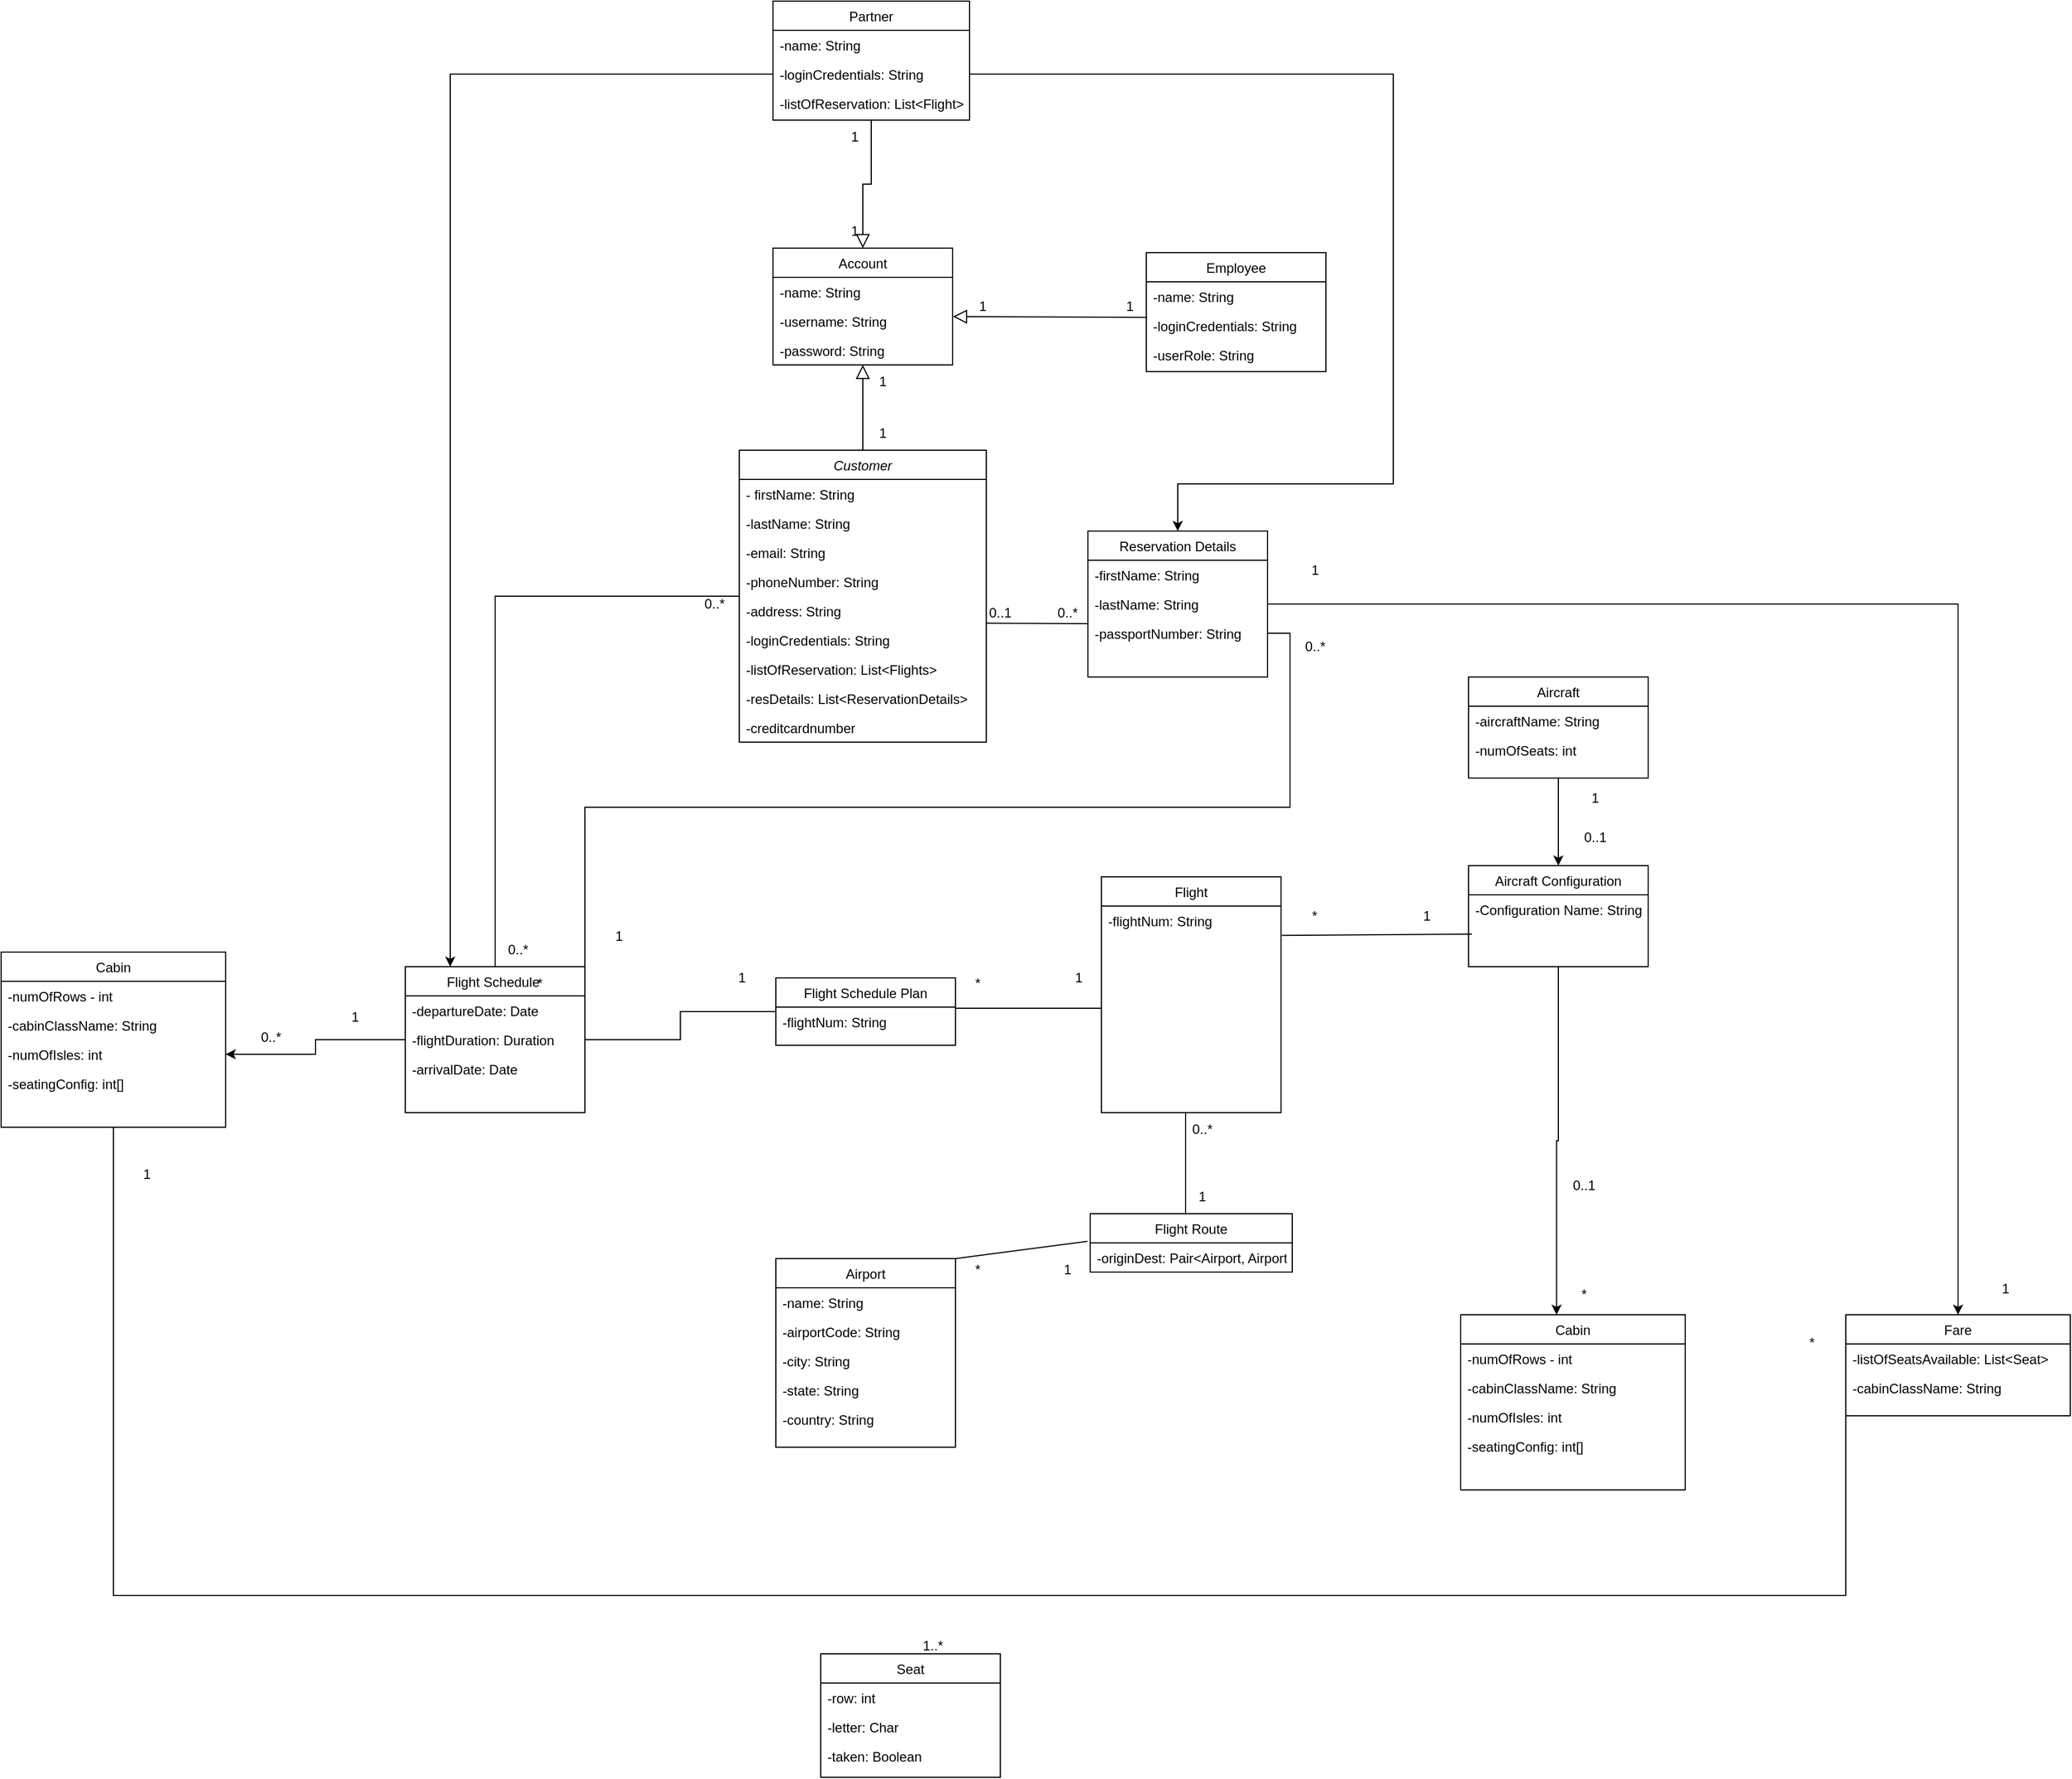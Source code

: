 <mxfile version="22.1.2" type="github" pages="2">
  <diagram name="Page-1" id="yFlKGS9E3B2VLortmN45">
    <mxGraphModel dx="5554" dy="3408" grid="1" gridSize="10" guides="1" tooltips="1" connect="1" arrows="1" fold="1" page="1" pageScale="1" pageWidth="850" pageHeight="1100" math="0" shadow="0">
      <root>
        <mxCell id="0" />
        <mxCell id="1" parent="0" />
        <mxCell id="6nCMULeV_pKWl3zWRR-F-1" style="edgeStyle=orthogonalEdgeStyle;rounded=0;orthogonalLoop=1;jettySize=auto;html=1;entryX=0.5;entryY=0;entryDx=0;entryDy=0;endArrow=none;endFill=0;" parent="1" source="6nCMULeV_pKWl3zWRR-F-2" target="6nCMULeV_pKWl3zWRR-F-82" edge="1">
          <mxGeometry relative="1" as="geometry" />
        </mxCell>
        <mxCell id="6nCMULeV_pKWl3zWRR-F-2" value="Customer&#xa;" style="swimlane;fontStyle=2;align=center;verticalAlign=top;childLayout=stackLayout;horizontal=1;startSize=26;horizontalStack=0;resizeParent=1;resizeLast=0;collapsible=1;marginBottom=0;rounded=0;shadow=0;strokeWidth=1;" parent="1" vertex="1">
          <mxGeometry x="197.5" y="100" width="220" height="260" as="geometry">
            <mxRectangle x="220" y="70" width="160" height="70" as="alternateBounds" />
          </mxGeometry>
        </mxCell>
        <mxCell id="6nCMULeV_pKWl3zWRR-F-3" value="- firstName: String" style="text;align=left;verticalAlign=top;spacingLeft=4;spacingRight=4;overflow=hidden;rotatable=0;points=[[0,0.5],[1,0.5]];portConstraint=eastwest;" parent="6nCMULeV_pKWl3zWRR-F-2" vertex="1">
          <mxGeometry y="26" width="220" height="26" as="geometry" />
        </mxCell>
        <mxCell id="6nCMULeV_pKWl3zWRR-F-4" value="-lastName: String" style="text;align=left;verticalAlign=top;spacingLeft=4;spacingRight=4;overflow=hidden;rotatable=0;points=[[0,0.5],[1,0.5]];portConstraint=eastwest;rounded=0;shadow=0;html=0;" parent="6nCMULeV_pKWl3zWRR-F-2" vertex="1">
          <mxGeometry y="52" width="220" height="26" as="geometry" />
        </mxCell>
        <mxCell id="6nCMULeV_pKWl3zWRR-F-5" value="-email: String" style="text;align=left;verticalAlign=top;spacingLeft=4;spacingRight=4;overflow=hidden;rotatable=0;points=[[0,0.5],[1,0.5]];portConstraint=eastwest;rounded=0;shadow=0;html=0;" parent="6nCMULeV_pKWl3zWRR-F-2" vertex="1">
          <mxGeometry y="78" width="220" height="26" as="geometry" />
        </mxCell>
        <mxCell id="6nCMULeV_pKWl3zWRR-F-6" value="-phoneNumber: String" style="text;align=left;verticalAlign=top;spacingLeft=4;spacingRight=4;overflow=hidden;rotatable=0;points=[[0,0.5],[1,0.5]];portConstraint=eastwest;rounded=0;shadow=0;html=0;" parent="6nCMULeV_pKWl3zWRR-F-2" vertex="1">
          <mxGeometry y="104" width="220" height="26" as="geometry" />
        </mxCell>
        <mxCell id="6nCMULeV_pKWl3zWRR-F-7" value="-address: String" style="text;align=left;verticalAlign=top;spacingLeft=4;spacingRight=4;overflow=hidden;rotatable=0;points=[[0,0.5],[1,0.5]];portConstraint=eastwest;rounded=0;shadow=0;html=0;" parent="6nCMULeV_pKWl3zWRR-F-2" vertex="1">
          <mxGeometry y="130" width="220" height="26" as="geometry" />
        </mxCell>
        <mxCell id="6nCMULeV_pKWl3zWRR-F-8" value="-loginCredentials: String" style="text;align=left;verticalAlign=top;spacingLeft=4;spacingRight=4;overflow=hidden;rotatable=0;points=[[0,0.5],[1,0.5]];portConstraint=eastwest;rounded=0;shadow=0;html=0;" parent="6nCMULeV_pKWl3zWRR-F-2" vertex="1">
          <mxGeometry y="156" width="220" height="26" as="geometry" />
        </mxCell>
        <mxCell id="6nCMULeV_pKWl3zWRR-F-9" value="-listOfReservation: List&lt;Flights&gt;" style="text;align=left;verticalAlign=top;spacingLeft=4;spacingRight=4;overflow=hidden;rotatable=0;points=[[0,0.5],[1,0.5]];portConstraint=eastwest;rounded=0;shadow=0;html=0;" parent="6nCMULeV_pKWl3zWRR-F-2" vertex="1">
          <mxGeometry y="182" width="220" height="26" as="geometry" />
        </mxCell>
        <mxCell id="6nCMULeV_pKWl3zWRR-F-10" value="-resDetails: List&lt;ReservationDetails&gt;" style="text;align=left;verticalAlign=top;spacingLeft=4;spacingRight=4;overflow=hidden;rotatable=0;points=[[0,0.5],[1,0.5]];portConstraint=eastwest;rounded=0;shadow=0;html=0;" parent="6nCMULeV_pKWl3zWRR-F-2" vertex="1">
          <mxGeometry y="208" width="220" height="26" as="geometry" />
        </mxCell>
        <mxCell id="6nCMULeV_pKWl3zWRR-F-11" value="-creditcardnumber" style="text;align=left;verticalAlign=top;spacingLeft=4;spacingRight=4;overflow=hidden;rotatable=0;points=[[0,0.5],[1,0.5]];portConstraint=eastwest;rounded=0;shadow=0;html=0;" parent="6nCMULeV_pKWl3zWRR-F-2" vertex="1">
          <mxGeometry y="234" width="220" height="26" as="geometry" />
        </mxCell>
        <mxCell id="6nCMULeV_pKWl3zWRR-F-12" value="Flight" style="swimlane;fontStyle=0;align=center;verticalAlign=top;childLayout=stackLayout;horizontal=1;startSize=26;horizontalStack=0;resizeParent=1;resizeLast=0;collapsible=1;marginBottom=0;rounded=0;shadow=0;strokeWidth=1;" parent="1" vertex="1">
          <mxGeometry x="520" y="480" width="160" height="210" as="geometry">
            <mxRectangle x="130" y="380" width="160" height="26" as="alternateBounds" />
          </mxGeometry>
        </mxCell>
        <mxCell id="6nCMULeV_pKWl3zWRR-F-13" value="-flightNum: String" style="text;align=left;verticalAlign=top;spacingLeft=4;spacingRight=4;overflow=hidden;rotatable=0;points=[[0,0.5],[1,0.5]];portConstraint=eastwest;" parent="6nCMULeV_pKWl3zWRR-F-12" vertex="1">
          <mxGeometry y="26" width="160" height="26" as="geometry" />
        </mxCell>
        <mxCell id="6nCMULeV_pKWl3zWRR-F-14" value="Account" style="swimlane;fontStyle=0;align=center;verticalAlign=top;childLayout=stackLayout;horizontal=1;startSize=26;horizontalStack=0;resizeParent=1;resizeLast=0;collapsible=1;marginBottom=0;rounded=0;shadow=0;strokeWidth=1;" parent="1" vertex="1">
          <mxGeometry x="227.5" y="-80" width="160" height="104" as="geometry">
            <mxRectangle x="340" y="380" width="170" height="26" as="alternateBounds" />
          </mxGeometry>
        </mxCell>
        <mxCell id="6nCMULeV_pKWl3zWRR-F-15" value="-name: String" style="text;align=left;verticalAlign=top;spacingLeft=4;spacingRight=4;overflow=hidden;rotatable=0;points=[[0,0.5],[1,0.5]];portConstraint=eastwest;" parent="6nCMULeV_pKWl3zWRR-F-14" vertex="1">
          <mxGeometry y="26" width="160" height="26" as="geometry" />
        </mxCell>
        <mxCell id="6nCMULeV_pKWl3zWRR-F-16" value="-username: String" style="text;align=left;verticalAlign=top;spacingLeft=4;spacingRight=4;overflow=hidden;rotatable=0;points=[[0,0.5],[1,0.5]];portConstraint=eastwest;" parent="6nCMULeV_pKWl3zWRR-F-14" vertex="1">
          <mxGeometry y="52" width="160" height="26" as="geometry" />
        </mxCell>
        <mxCell id="6nCMULeV_pKWl3zWRR-F-17" value="-password: String" style="text;align=left;verticalAlign=top;spacingLeft=4;spacingRight=4;overflow=hidden;rotatable=0;points=[[0,0.5],[1,0.5]];portConstraint=eastwest;" parent="6nCMULeV_pKWl3zWRR-F-14" vertex="1">
          <mxGeometry y="78" width="160" height="26" as="geometry" />
        </mxCell>
        <mxCell id="6nCMULeV_pKWl3zWRR-F-18" value="" style="endArrow=block;endSize=10;endFill=0;shadow=0;strokeWidth=1;rounded=0;edgeStyle=elbowEdgeStyle;elbow=vertical;exitX=0.5;exitY=0;exitDx=0;exitDy=0;entryX=0.5;entryY=1;entryDx=0;entryDy=0;" parent="1" source="6nCMULeV_pKWl3zWRR-F-2" target="6nCMULeV_pKWl3zWRR-F-14" edge="1">
          <mxGeometry width="160" relative="1" as="geometry">
            <mxPoint x="210" y="373" as="sourcePoint" />
            <mxPoint x="350" y="20" as="targetPoint" />
          </mxGeometry>
        </mxCell>
        <mxCell id="o3wcNXgx8VFBt33duZve-4" style="edgeStyle=orthogonalEdgeStyle;rounded=0;orthogonalLoop=1;jettySize=auto;html=1;entryX=0.5;entryY=0;entryDx=0;entryDy=0;" parent="1" source="6nCMULeV_pKWl3zWRR-F-19" target="6nCMULeV_pKWl3zWRR-F-89" edge="1">
          <mxGeometry relative="1" as="geometry" />
        </mxCell>
        <mxCell id="6nCMULeV_pKWl3zWRR-F-19" value="Reservation Details" style="swimlane;fontStyle=0;align=center;verticalAlign=top;childLayout=stackLayout;horizontal=1;startSize=26;horizontalStack=0;resizeParent=1;resizeLast=0;collapsible=1;marginBottom=0;rounded=0;shadow=0;strokeWidth=1;" parent="1" vertex="1">
          <mxGeometry x="508" y="172" width="160" height="130" as="geometry">
            <mxRectangle x="550" y="140" width="160" height="26" as="alternateBounds" />
          </mxGeometry>
        </mxCell>
        <mxCell id="6nCMULeV_pKWl3zWRR-F-20" value="-firstName: String" style="text;align=left;verticalAlign=top;spacingLeft=4;spacingRight=4;overflow=hidden;rotatable=0;points=[[0,0.5],[1,0.5]];portConstraint=eastwest;" parent="6nCMULeV_pKWl3zWRR-F-19" vertex="1">
          <mxGeometry y="26" width="160" height="26" as="geometry" />
        </mxCell>
        <mxCell id="6nCMULeV_pKWl3zWRR-F-21" value="-lastName: String" style="text;align=left;verticalAlign=top;spacingLeft=4;spacingRight=4;overflow=hidden;rotatable=0;points=[[0,0.5],[1,0.5]];portConstraint=eastwest;rounded=0;shadow=0;html=0;" parent="6nCMULeV_pKWl3zWRR-F-19" vertex="1">
          <mxGeometry y="52" width="160" height="26" as="geometry" />
        </mxCell>
        <mxCell id="6nCMULeV_pKWl3zWRR-F-22" value="-passportNumber: String" style="text;align=left;verticalAlign=top;spacingLeft=4;spacingRight=4;overflow=hidden;rotatable=0;points=[[0,0.5],[1,0.5]];portConstraint=eastwest;rounded=0;shadow=0;html=0;" parent="6nCMULeV_pKWl3zWRR-F-19" vertex="1">
          <mxGeometry y="78" width="160" height="26" as="geometry" />
        </mxCell>
        <mxCell id="6nCMULeV_pKWl3zWRR-F-23" value="1" style="text;html=1;align=center;verticalAlign=middle;resizable=0;points=[];autosize=1;strokeColor=none;fillColor=none;" parent="1" vertex="1">
          <mxGeometry x="310" y="70" width="30" height="30" as="geometry" />
        </mxCell>
        <mxCell id="6nCMULeV_pKWl3zWRR-F-24" value="1" style="text;html=1;align=center;verticalAlign=middle;resizable=0;points=[];autosize=1;strokeColor=none;fillColor=none;" parent="1" vertex="1">
          <mxGeometry x="310" y="24" width="30" height="30" as="geometry" />
        </mxCell>
        <mxCell id="6nCMULeV_pKWl3zWRR-F-27" value="1" style="text;html=1;strokeColor=none;fillColor=none;align=center;verticalAlign=middle;whiteSpace=wrap;rounded=0;" parent="1" vertex="1">
          <mxGeometry x="470" y="554.5" width="60" height="30" as="geometry" />
        </mxCell>
        <mxCell id="6nCMULeV_pKWl3zWRR-F-28" value="*" style="text;html=1;strokeColor=none;fillColor=none;align=center;verticalAlign=middle;whiteSpace=wrap;rounded=0;" parent="1" vertex="1">
          <mxGeometry x="380" y="560" width="60" height="30" as="geometry" />
        </mxCell>
        <mxCell id="6nCMULeV_pKWl3zWRR-F-29" value="0..1" style="text;html=1;strokeColor=none;fillColor=none;align=center;verticalAlign=middle;whiteSpace=wrap;rounded=0;" parent="1" vertex="1">
          <mxGeometry x="400" y="230" width="60" height="30" as="geometry" />
        </mxCell>
        <mxCell id="6nCMULeV_pKWl3zWRR-F-30" value="0..*" style="text;html=1;strokeColor=none;fillColor=none;align=center;verticalAlign=middle;whiteSpace=wrap;rounded=0;" parent="1" vertex="1">
          <mxGeometry x="460" y="230" width="60" height="30" as="geometry" />
        </mxCell>
        <mxCell id="6nCMULeV_pKWl3zWRR-F-31" value="Cabin" style="swimlane;fontStyle=0;align=center;verticalAlign=top;childLayout=stackLayout;horizontal=1;startSize=26;horizontalStack=0;resizeParent=1;resizeLast=0;collapsible=1;marginBottom=0;rounded=0;shadow=0;strokeWidth=1;" parent="1" vertex="1">
          <mxGeometry x="840" y="870" width="200" height="156" as="geometry">
            <mxRectangle x="130" y="380" width="160" height="26" as="alternateBounds" />
          </mxGeometry>
        </mxCell>
        <mxCell id="6nCMULeV_pKWl3zWRR-F-32" value="-numOfRows - int" style="text;align=left;verticalAlign=top;spacingLeft=4;spacingRight=4;overflow=hidden;rotatable=0;points=[[0,0.5],[1,0.5]];portConstraint=eastwest;" parent="6nCMULeV_pKWl3zWRR-F-31" vertex="1">
          <mxGeometry y="26" width="200" height="26" as="geometry" />
        </mxCell>
        <mxCell id="6nCMULeV_pKWl3zWRR-F-33" value="-cabinClassName: String" style="text;align=left;verticalAlign=top;spacingLeft=4;spacingRight=4;overflow=hidden;rotatable=0;points=[[0,0.5],[1,0.5]];portConstraint=eastwest;rounded=0;shadow=0;html=0;" parent="6nCMULeV_pKWl3zWRR-F-31" vertex="1">
          <mxGeometry y="52" width="200" height="26" as="geometry" />
        </mxCell>
        <mxCell id="6nCMULeV_pKWl3zWRR-F-34" value="-numOfIsles: int" style="text;align=left;verticalAlign=top;spacingLeft=4;spacingRight=4;overflow=hidden;rotatable=0;points=[[0,0.5],[1,0.5]];portConstraint=eastwest;rounded=0;shadow=0;html=0;" parent="6nCMULeV_pKWl3zWRR-F-31" vertex="1">
          <mxGeometry y="78" width="200" height="26" as="geometry" />
        </mxCell>
        <mxCell id="6nCMULeV_pKWl3zWRR-F-35" value="-seatingConfig: int[]" style="text;align=left;verticalAlign=top;spacingLeft=4;spacingRight=4;overflow=hidden;rotatable=0;points=[[0,0.5],[1,0.5]];portConstraint=eastwest;rounded=0;shadow=0;html=0;" parent="6nCMULeV_pKWl3zWRR-F-31" vertex="1">
          <mxGeometry y="104" width="200" height="26" as="geometry" />
        </mxCell>
        <mxCell id="6nCMULeV_pKWl3zWRR-F-36" value="1" style="text;html=1;strokeColor=none;fillColor=none;align=center;verticalAlign=middle;whiteSpace=wrap;rounded=0;" parent="1" vertex="1">
          <mxGeometry x="930" y="395" width="60" height="30" as="geometry" />
        </mxCell>
        <mxCell id="6nCMULeV_pKWl3zWRR-F-37" value="0..1" style="text;html=1;strokeColor=none;fillColor=none;align=center;verticalAlign=middle;whiteSpace=wrap;rounded=0;" parent="1" vertex="1">
          <mxGeometry x="930" y="430" width="60" height="30" as="geometry" />
        </mxCell>
        <mxCell id="6nCMULeV_pKWl3zWRR-F-38" value="Seat" style="swimlane;fontStyle=0;align=center;verticalAlign=top;childLayout=stackLayout;horizontal=1;startSize=26;horizontalStack=0;resizeParent=1;resizeLast=0;collapsible=1;marginBottom=0;rounded=0;shadow=0;strokeWidth=1;" parent="1" vertex="1">
          <mxGeometry x="270" y="1172" width="160" height="110" as="geometry">
            <mxRectangle x="130" y="380" width="160" height="26" as="alternateBounds" />
          </mxGeometry>
        </mxCell>
        <mxCell id="6nCMULeV_pKWl3zWRR-F-39" value="-row: int" style="text;align=left;verticalAlign=top;spacingLeft=4;spacingRight=4;overflow=hidden;rotatable=0;points=[[0,0.5],[1,0.5]];portConstraint=eastwest;" parent="6nCMULeV_pKWl3zWRR-F-38" vertex="1">
          <mxGeometry y="26" width="160" height="26" as="geometry" />
        </mxCell>
        <mxCell id="6nCMULeV_pKWl3zWRR-F-40" value="-letter: Char" style="text;align=left;verticalAlign=top;spacingLeft=4;spacingRight=4;overflow=hidden;rotatable=0;points=[[0,0.5],[1,0.5]];portConstraint=eastwest;rounded=0;shadow=0;html=0;" parent="6nCMULeV_pKWl3zWRR-F-38" vertex="1">
          <mxGeometry y="52" width="160" height="26" as="geometry" />
        </mxCell>
        <mxCell id="6nCMULeV_pKWl3zWRR-F-41" value="-taken: Boolean" style="text;align=left;verticalAlign=top;spacingLeft=4;spacingRight=4;overflow=hidden;rotatable=0;points=[[0,0.5],[1,0.5]];portConstraint=eastwest;rounded=0;shadow=0;html=0;" parent="6nCMULeV_pKWl3zWRR-F-38" vertex="1">
          <mxGeometry y="78" width="160" height="24" as="geometry" />
        </mxCell>
        <mxCell id="6nCMULeV_pKWl3zWRR-F-42" value="1..*" style="text;html=1;strokeColor=none;fillColor=none;align=center;verticalAlign=middle;whiteSpace=wrap;rounded=0;" parent="1" vertex="1">
          <mxGeometry x="340" y="1150" width="60" height="30" as="geometry" />
        </mxCell>
        <mxCell id="6nCMULeV_pKWl3zWRR-F-43" value="Flight Route" style="swimlane;fontStyle=0;align=center;verticalAlign=top;childLayout=stackLayout;horizontal=1;startSize=26;horizontalStack=0;resizeParent=1;resizeLast=0;collapsible=1;marginBottom=0;rounded=0;shadow=0;strokeWidth=1;" parent="1" vertex="1">
          <mxGeometry x="510" y="780" width="180" height="52" as="geometry">
            <mxRectangle x="550" y="140" width="160" height="26" as="alternateBounds" />
          </mxGeometry>
        </mxCell>
        <mxCell id="6nCMULeV_pKWl3zWRR-F-44" value="-originDest: Pair&lt;Airport, Airport&gt;" style="text;align=left;verticalAlign=top;spacingLeft=4;spacingRight=4;overflow=hidden;rotatable=0;points=[[0,0.5],[1,0.5]];portConstraint=eastwest;" parent="6nCMULeV_pKWl3zWRR-F-43" vertex="1">
          <mxGeometry y="26" width="180" height="26" as="geometry" />
        </mxCell>
        <mxCell id="6nCMULeV_pKWl3zWRR-F-45" value="0..*" style="text;html=1;strokeColor=none;fillColor=none;align=center;verticalAlign=middle;whiteSpace=wrap;rounded=0;" parent="1" vertex="1">
          <mxGeometry x="580" y="690" width="60" height="30" as="geometry" />
        </mxCell>
        <mxCell id="6nCMULeV_pKWl3zWRR-F-46" value="1" style="text;html=1;strokeColor=none;fillColor=none;align=center;verticalAlign=middle;whiteSpace=wrap;rounded=0;" parent="1" vertex="1">
          <mxGeometry x="580" y="750" width="60" height="30" as="geometry" />
        </mxCell>
        <mxCell id="6nCMULeV_pKWl3zWRR-F-47" value="" style="endArrow=none;html=1;rounded=0;exitX=0.997;exitY=0.925;exitDx=0;exitDy=0;exitPerimeter=0;entryX=0;entryY=0.173;entryDx=0;entryDy=0;entryPerimeter=0;" parent="1" source="6nCMULeV_pKWl3zWRR-F-7" target="6nCMULeV_pKWl3zWRR-F-22" edge="1">
          <mxGeometry width="50" height="50" relative="1" as="geometry">
            <mxPoint x="430" y="310" as="sourcePoint" />
            <mxPoint x="480" y="260" as="targetPoint" />
          </mxGeometry>
        </mxCell>
        <mxCell id="6nCMULeV_pKWl3zWRR-F-49" value="" style="endArrow=none;html=1;rounded=0;entryX=0;entryY=0.5;entryDx=0;entryDy=0;" parent="1" edge="1">
          <mxGeometry width="50" height="50" relative="1" as="geometry">
            <mxPoint x="390" y="597" as="sourcePoint" />
            <mxPoint x="520" y="597" as="targetPoint" />
          </mxGeometry>
        </mxCell>
        <mxCell id="6nCMULeV_pKWl3zWRR-F-50" value="" style="endArrow=block;endSize=10;endFill=0;shadow=0;strokeWidth=1;rounded=0;edgeStyle=elbowEdgeStyle;elbow=vertical;exitX=0.005;exitY=0.219;exitDx=0;exitDy=0;exitPerimeter=0;entryX=1.002;entryY=0.33;entryDx=0;entryDy=0;entryPerimeter=0;" parent="1" source="6nCMULeV_pKWl3zWRR-F-53" target="6nCMULeV_pKWl3zWRR-F-16" edge="1">
          <mxGeometry width="160" relative="1" as="geometry">
            <mxPoint x="557" y="-17" as="sourcePoint" />
            <mxPoint x="400" y="-20" as="targetPoint" />
          </mxGeometry>
        </mxCell>
        <mxCell id="6nCMULeV_pKWl3zWRR-F-51" value="Employee" style="swimlane;fontStyle=0;align=center;verticalAlign=top;childLayout=stackLayout;horizontal=1;startSize=26;horizontalStack=0;resizeParent=1;resizeLast=0;collapsible=1;marginBottom=0;rounded=0;shadow=0;strokeWidth=1;" parent="1" vertex="1">
          <mxGeometry x="560" y="-76" width="160" height="106" as="geometry">
            <mxRectangle x="550" y="140" width="160" height="26" as="alternateBounds" />
          </mxGeometry>
        </mxCell>
        <mxCell id="6nCMULeV_pKWl3zWRR-F-52" value="-name: String" style="text;align=left;verticalAlign=top;spacingLeft=4;spacingRight=4;overflow=hidden;rotatable=0;points=[[0,0.5],[1,0.5]];portConstraint=eastwest;" parent="6nCMULeV_pKWl3zWRR-F-51" vertex="1">
          <mxGeometry y="26" width="160" height="26" as="geometry" />
        </mxCell>
        <mxCell id="6nCMULeV_pKWl3zWRR-F-53" value="-loginCredentials: String" style="text;align=left;verticalAlign=top;spacingLeft=4;spacingRight=4;overflow=hidden;rotatable=0;points=[[0,0.5],[1,0.5]];portConstraint=eastwest;rounded=0;shadow=0;html=0;" parent="6nCMULeV_pKWl3zWRR-F-51" vertex="1">
          <mxGeometry y="52" width="160" height="26" as="geometry" />
        </mxCell>
        <mxCell id="6nCMULeV_pKWl3zWRR-F-54" value="-userRole: String" style="text;align=left;verticalAlign=top;spacingLeft=4;spacingRight=4;overflow=hidden;rotatable=0;points=[[0,0.5],[1,0.5]];portConstraint=eastwest;rounded=0;shadow=0;html=0;" parent="6nCMULeV_pKWl3zWRR-F-51" vertex="1">
          <mxGeometry y="78" width="160" height="26" as="geometry" />
        </mxCell>
        <mxCell id="6nCMULeV_pKWl3zWRR-F-55" value="1" style="text;html=1;align=center;verticalAlign=middle;resizable=0;points=[];autosize=1;strokeColor=none;fillColor=none;" parent="1" vertex="1">
          <mxGeometry x="399" y="-43" width="30" height="30" as="geometry" />
        </mxCell>
        <mxCell id="6nCMULeV_pKWl3zWRR-F-56" value="1" style="text;html=1;align=center;verticalAlign=middle;resizable=0;points=[];autosize=1;strokeColor=none;fillColor=none;" parent="1" vertex="1">
          <mxGeometry x="530" y="-43" width="30" height="30" as="geometry" />
        </mxCell>
        <mxCell id="6nCMULeV_pKWl3zWRR-F-57" value="" style="endArrow=block;endSize=10;endFill=0;shadow=0;strokeWidth=1;rounded=0;edgeStyle=elbowEdgeStyle;elbow=vertical;exitX=0.5;exitY=1;exitDx=0;exitDy=0;entryX=0.5;entryY=0;entryDx=0;entryDy=0;" parent="1" source="6nCMULeV_pKWl3zWRR-F-58" target="6nCMULeV_pKWl3zWRR-F-14" edge="1">
          <mxGeometry width="160" relative="1" as="geometry">
            <mxPoint x="232" y="-241" as="sourcePoint" />
            <mxPoint x="70" y="-243" as="targetPoint" />
          </mxGeometry>
        </mxCell>
        <mxCell id="6nCMULeV_pKWl3zWRR-F-58" value="Partner" style="swimlane;fontStyle=0;align=center;verticalAlign=top;childLayout=stackLayout;horizontal=1;startSize=26;horizontalStack=0;resizeParent=1;resizeLast=0;collapsible=1;marginBottom=0;rounded=0;shadow=0;strokeWidth=1;" parent="1" vertex="1">
          <mxGeometry x="227.5" y="-300" width="175" height="106" as="geometry">
            <mxRectangle x="550" y="140" width="160" height="26" as="alternateBounds" />
          </mxGeometry>
        </mxCell>
        <mxCell id="6nCMULeV_pKWl3zWRR-F-59" value="-name: String" style="text;align=left;verticalAlign=top;spacingLeft=4;spacingRight=4;overflow=hidden;rotatable=0;points=[[0,0.5],[1,0.5]];portConstraint=eastwest;" parent="6nCMULeV_pKWl3zWRR-F-58" vertex="1">
          <mxGeometry y="26" width="175" height="26" as="geometry" />
        </mxCell>
        <mxCell id="6nCMULeV_pKWl3zWRR-F-60" value="-loginCredentials: String" style="text;align=left;verticalAlign=top;spacingLeft=4;spacingRight=4;overflow=hidden;rotatable=0;points=[[0,0.5],[1,0.5]];portConstraint=eastwest;rounded=0;shadow=0;html=0;" parent="6nCMULeV_pKWl3zWRR-F-58" vertex="1">
          <mxGeometry y="52" width="175" height="26" as="geometry" />
        </mxCell>
        <mxCell id="6nCMULeV_pKWl3zWRR-F-61" value="-listOfReservation: List&lt;Flight&gt;" style="text;align=left;verticalAlign=top;spacingLeft=4;spacingRight=4;overflow=hidden;rotatable=0;points=[[0,0.5],[1,0.5]];portConstraint=eastwest;rounded=0;shadow=0;html=0;" parent="6nCMULeV_pKWl3zWRR-F-58" vertex="1">
          <mxGeometry y="78" width="175" height="26" as="geometry" />
        </mxCell>
        <mxCell id="6nCMULeV_pKWl3zWRR-F-62" value="1" style="text;html=1;align=center;verticalAlign=middle;resizable=0;points=[];autosize=1;strokeColor=none;fillColor=none;" parent="1" vertex="1">
          <mxGeometry x="285" y="-110" width="30" height="30" as="geometry" />
        </mxCell>
        <mxCell id="6nCMULeV_pKWl3zWRR-F-63" value="1" style="text;html=1;align=center;verticalAlign=middle;resizable=0;points=[];autosize=1;strokeColor=none;fillColor=none;" parent="1" vertex="1">
          <mxGeometry x="285" y="-194" width="30" height="30" as="geometry" />
        </mxCell>
        <mxCell id="6nCMULeV_pKWl3zWRR-F-64" value="*" style="text;html=1;strokeColor=none;fillColor=none;align=center;verticalAlign=middle;whiteSpace=wrap;rounded=0;" parent="1" vertex="1">
          <mxGeometry x="680" y="500" width="60" height="30" as="geometry" />
        </mxCell>
        <mxCell id="6nCMULeV_pKWl3zWRR-F-65" value="1" style="text;html=1;strokeColor=none;fillColor=none;align=center;verticalAlign=middle;whiteSpace=wrap;rounded=0;" parent="1" vertex="1">
          <mxGeometry x="780" y="500" width="60" height="30" as="geometry" />
        </mxCell>
        <mxCell id="6nCMULeV_pKWl3zWRR-F-66" value="" style="endArrow=none;html=1;rounded=0;entryX=0;entryY=0.5;entryDx=0;entryDy=0;exitX=1.005;exitY=0.006;exitDx=0;exitDy=0;exitPerimeter=0;" parent="1" edge="1">
          <mxGeometry width="50" height="50" relative="1" as="geometry">
            <mxPoint x="680.8" y="532.156" as="sourcePoint" />
            <mxPoint x="850" y="531" as="targetPoint" />
            <Array as="points" />
          </mxGeometry>
        </mxCell>
        <mxCell id="6nCMULeV_pKWl3zWRR-F-67" value="" style="endArrow=none;html=1;rounded=0;entryX=0.25;entryY=0;entryDx=0;entryDy=0;exitX=0.25;exitY=1;exitDx=0;exitDy=0;" parent="1" source="6nCMULeV_pKWl3zWRR-F-46" target="6nCMULeV_pKWl3zWRR-F-45" edge="1">
          <mxGeometry width="50" height="50" relative="1" as="geometry">
            <mxPoint x="550" y="760" as="sourcePoint" />
            <mxPoint x="600" y="710" as="targetPoint" />
          </mxGeometry>
        </mxCell>
        <mxCell id="6nCMULeV_pKWl3zWRR-F-68" value="Airport" style="swimlane;fontStyle=0;align=center;verticalAlign=top;childLayout=stackLayout;horizontal=1;startSize=26;horizontalStack=0;resizeParent=1;resizeLast=0;collapsible=1;marginBottom=0;rounded=0;shadow=0;strokeWidth=1;" parent="1" vertex="1">
          <mxGeometry x="230" y="820" width="160" height="168" as="geometry">
            <mxRectangle x="130" y="380" width="160" height="26" as="alternateBounds" />
          </mxGeometry>
        </mxCell>
        <mxCell id="6nCMULeV_pKWl3zWRR-F-69" value="-name: String" style="text;align=left;verticalAlign=top;spacingLeft=4;spacingRight=4;overflow=hidden;rotatable=0;points=[[0,0.5],[1,0.5]];portConstraint=eastwest;" parent="6nCMULeV_pKWl3zWRR-F-68" vertex="1">
          <mxGeometry y="26" width="160" height="26" as="geometry" />
        </mxCell>
        <mxCell id="6nCMULeV_pKWl3zWRR-F-70" value="-airportCode: String" style="text;align=left;verticalAlign=top;spacingLeft=4;spacingRight=4;overflow=hidden;rotatable=0;points=[[0,0.5],[1,0.5]];portConstraint=eastwest;rounded=0;shadow=0;html=0;" parent="6nCMULeV_pKWl3zWRR-F-68" vertex="1">
          <mxGeometry y="52" width="160" height="26" as="geometry" />
        </mxCell>
        <mxCell id="6nCMULeV_pKWl3zWRR-F-71" value="-city: String" style="text;align=left;verticalAlign=top;spacingLeft=4;spacingRight=4;overflow=hidden;rotatable=0;points=[[0,0.5],[1,0.5]];portConstraint=eastwest;rounded=0;shadow=0;html=0;" parent="6nCMULeV_pKWl3zWRR-F-68" vertex="1">
          <mxGeometry y="78" width="160" height="26" as="geometry" />
        </mxCell>
        <mxCell id="6nCMULeV_pKWl3zWRR-F-72" value="-state: String" style="text;align=left;verticalAlign=top;spacingLeft=4;spacingRight=4;overflow=hidden;rotatable=0;points=[[0,0.5],[1,0.5]];portConstraint=eastwest;rounded=0;shadow=0;html=0;" parent="6nCMULeV_pKWl3zWRR-F-68" vertex="1">
          <mxGeometry y="104" width="160" height="26" as="geometry" />
        </mxCell>
        <mxCell id="6nCMULeV_pKWl3zWRR-F-73" value="-country: String" style="text;align=left;verticalAlign=top;spacingLeft=4;spacingRight=4;overflow=hidden;rotatable=0;points=[[0,0.5],[1,0.5]];portConstraint=eastwest;rounded=0;shadow=0;html=0;" parent="6nCMULeV_pKWl3zWRR-F-68" vertex="1">
          <mxGeometry y="130" width="160" height="26" as="geometry" />
        </mxCell>
        <mxCell id="6nCMULeV_pKWl3zWRR-F-74" value="" style="endArrow=none;html=1;rounded=0;entryX=1;entryY=0;entryDx=0;entryDy=0;exitX=-0.013;exitY=-0.054;exitDx=0;exitDy=0;exitPerimeter=0;" parent="1" source="6nCMULeV_pKWl3zWRR-F-44" target="6nCMULeV_pKWl3zWRR-F-68" edge="1">
          <mxGeometry width="50" height="50" relative="1" as="geometry">
            <mxPoint x="419.31" y="721.46" as="sourcePoint" />
            <mxPoint x="408.69" y="808.54" as="targetPoint" />
          </mxGeometry>
        </mxCell>
        <mxCell id="6nCMULeV_pKWl3zWRR-F-75" value="1" style="text;html=1;strokeColor=none;fillColor=none;align=center;verticalAlign=middle;whiteSpace=wrap;rounded=0;" parent="1" vertex="1">
          <mxGeometry x="460" y="815" width="60" height="30" as="geometry" />
        </mxCell>
        <mxCell id="6nCMULeV_pKWl3zWRR-F-76" value="Aircraft" style="swimlane;fontStyle=0;align=center;verticalAlign=top;childLayout=stackLayout;horizontal=1;startSize=26;horizontalStack=0;resizeParent=1;resizeLast=0;collapsible=1;marginBottom=0;rounded=0;shadow=0;strokeWidth=1;" parent="1" vertex="1">
          <mxGeometry x="847" y="302" width="160" height="90" as="geometry">
            <mxRectangle x="550" y="140" width="160" height="26" as="alternateBounds" />
          </mxGeometry>
        </mxCell>
        <mxCell id="6nCMULeV_pKWl3zWRR-F-77" value="-aircraftName: String" style="text;align=left;verticalAlign=top;spacingLeft=4;spacingRight=4;overflow=hidden;rotatable=0;points=[[0,0.5],[1,0.5]];portConstraint=eastwest;" parent="6nCMULeV_pKWl3zWRR-F-76" vertex="1">
          <mxGeometry y="26" width="160" height="26" as="geometry" />
        </mxCell>
        <mxCell id="6nCMULeV_pKWl3zWRR-F-78" value="-numOfSeats: int" style="text;align=left;verticalAlign=top;spacingLeft=4;spacingRight=4;overflow=hidden;rotatable=0;points=[[0,0.5],[1,0.5]];portConstraint=eastwest;rounded=0;shadow=0;html=0;" parent="6nCMULeV_pKWl3zWRR-F-76" vertex="1">
          <mxGeometry y="52" width="160" height="26" as="geometry" />
        </mxCell>
        <mxCell id="6nCMULeV_pKWl3zWRR-F-79" value="Flight Schedule Plan" style="swimlane;fontStyle=0;align=center;verticalAlign=top;childLayout=stackLayout;horizontal=1;startSize=26;horizontalStack=0;resizeParent=1;resizeLast=0;collapsible=1;marginBottom=0;rounded=0;shadow=0;strokeWidth=1;" parent="1" vertex="1">
          <mxGeometry x="230" y="570" width="160" height="60" as="geometry">
            <mxRectangle x="130" y="380" width="160" height="26" as="alternateBounds" />
          </mxGeometry>
        </mxCell>
        <mxCell id="6nCMULeV_pKWl3zWRR-F-80" value="-flightNum: String" style="text;align=left;verticalAlign=top;spacingLeft=4;spacingRight=4;overflow=hidden;rotatable=0;points=[[0,0.5],[1,0.5]];portConstraint=eastwest;" parent="6nCMULeV_pKWl3zWRR-F-79" vertex="1">
          <mxGeometry y="26" width="160" height="26" as="geometry" />
        </mxCell>
        <mxCell id="6nCMULeV_pKWl3zWRR-F-81" style="edgeStyle=orthogonalEdgeStyle;rounded=0;orthogonalLoop=1;jettySize=auto;html=1;entryX=1;entryY=0.5;entryDx=0;entryDy=0;endArrow=none;endFill=0;" parent="1" source="6nCMULeV_pKWl3zWRR-F-82" target="6nCMULeV_pKWl3zWRR-F-22" edge="1">
          <mxGeometry relative="1" as="geometry">
            <Array as="points">
              <mxPoint x="60" y="418" />
              <mxPoint x="688" y="418" />
              <mxPoint x="688" y="263" />
            </Array>
          </mxGeometry>
        </mxCell>
        <mxCell id="6nCMULeV_pKWl3zWRR-F-82" value="Flight Schedule " style="swimlane;fontStyle=0;align=center;verticalAlign=top;childLayout=stackLayout;horizontal=1;startSize=26;horizontalStack=0;resizeParent=1;resizeLast=0;collapsible=1;marginBottom=0;rounded=0;shadow=0;strokeWidth=1;" parent="1" vertex="1">
          <mxGeometry x="-100" y="560" width="160" height="130" as="geometry">
            <mxRectangle x="130" y="380" width="160" height="26" as="alternateBounds" />
          </mxGeometry>
        </mxCell>
        <mxCell id="6nCMULeV_pKWl3zWRR-F-83" value="-departureDate: Date" style="text;align=left;verticalAlign=top;spacingLeft=4;spacingRight=4;overflow=hidden;rotatable=0;points=[[0,0.5],[1,0.5]];portConstraint=eastwest;" parent="6nCMULeV_pKWl3zWRR-F-82" vertex="1">
          <mxGeometry y="26" width="160" height="26" as="geometry" />
        </mxCell>
        <mxCell id="6nCMULeV_pKWl3zWRR-F-84" value="-flightDuration: Duration" style="text;align=left;verticalAlign=top;spacingLeft=4;spacingRight=4;overflow=hidden;rotatable=0;points=[[0,0.5],[1,0.5]];portConstraint=eastwest;rounded=0;shadow=0;html=0;" parent="6nCMULeV_pKWl3zWRR-F-82" vertex="1">
          <mxGeometry y="52" width="160" height="26" as="geometry" />
        </mxCell>
        <mxCell id="6nCMULeV_pKWl3zWRR-F-85" value="-arrivalDate: Date" style="text;align=left;verticalAlign=top;spacingLeft=4;spacingRight=4;overflow=hidden;rotatable=0;points=[[0,0.5],[1,0.5]];portConstraint=eastwest;rounded=0;shadow=0;html=0;" parent="6nCMULeV_pKWl3zWRR-F-82" vertex="1">
          <mxGeometry y="78" width="160" height="26" as="geometry" />
        </mxCell>
        <mxCell id="6nCMULeV_pKWl3zWRR-F-86" style="edgeStyle=orthogonalEdgeStyle;rounded=0;orthogonalLoop=1;jettySize=auto;html=1;entryX=1;entryY=0.5;entryDx=0;entryDy=0;endArrow=none;endFill=0;" parent="1" source="6nCMULeV_pKWl3zWRR-F-79" target="6nCMULeV_pKWl3zWRR-F-82" edge="1">
          <mxGeometry relative="1" as="geometry" />
        </mxCell>
        <mxCell id="6nCMULeV_pKWl3zWRR-F-87" value="*" style="text;html=1;strokeColor=none;fillColor=none;align=center;verticalAlign=middle;whiteSpace=wrap;rounded=0;" parent="1" vertex="1">
          <mxGeometry x="-10" y="560" width="60" height="30" as="geometry" />
        </mxCell>
        <mxCell id="6nCMULeV_pKWl3zWRR-F-88" value="1" style="text;html=1;strokeColor=none;fillColor=none;align=center;verticalAlign=middle;whiteSpace=wrap;rounded=0;" parent="1" vertex="1">
          <mxGeometry x="170" y="555" width="60" height="30" as="geometry" />
        </mxCell>
        <mxCell id="6nCMULeV_pKWl3zWRR-F-89" value="Fare" style="swimlane;fontStyle=0;align=center;verticalAlign=top;childLayout=stackLayout;horizontal=1;startSize=26;horizontalStack=0;resizeParent=1;resizeLast=0;collapsible=1;marginBottom=0;rounded=0;shadow=0;strokeWidth=1;" parent="1" vertex="1">
          <mxGeometry x="1183" y="870" width="200" height="90" as="geometry">
            <mxRectangle x="130" y="380" width="160" height="26" as="alternateBounds" />
          </mxGeometry>
        </mxCell>
        <mxCell id="6nCMULeV_pKWl3zWRR-F-90" value="-listOfSeatsAvailable: List&lt;Seat&gt;" style="text;align=left;verticalAlign=top;spacingLeft=4;spacingRight=4;overflow=hidden;rotatable=0;points=[[0,0.5],[1,0.5]];portConstraint=eastwest;" parent="6nCMULeV_pKWl3zWRR-F-89" vertex="1">
          <mxGeometry y="26" width="200" height="26" as="geometry" />
        </mxCell>
        <mxCell id="6nCMULeV_pKWl3zWRR-F-91" value="-cabinClassName: String" style="text;align=left;verticalAlign=top;spacingLeft=4;spacingRight=4;overflow=hidden;rotatable=0;points=[[0,0.5],[1,0.5]];portConstraint=eastwest;rounded=0;shadow=0;html=0;" parent="6nCMULeV_pKWl3zWRR-F-89" vertex="1">
          <mxGeometry y="52" width="200" height="26" as="geometry" />
        </mxCell>
        <mxCell id="6nCMULeV_pKWl3zWRR-F-92" style="edgeStyle=orthogonalEdgeStyle;rounded=0;orthogonalLoop=1;jettySize=auto;html=1;entryX=0;entryY=0.5;entryDx=0;entryDy=0;endArrow=none;endFill=0;exitX=0.5;exitY=1;exitDx=0;exitDy=0;" parent="1" source="b9rXAcDC_itv8LCUD-mD-1" target="6nCMULeV_pKWl3zWRR-F-90" edge="1">
          <mxGeometry relative="1" as="geometry">
            <Array as="points">
              <mxPoint x="-360" y="1120" />
              <mxPoint x="1183" y="1120" />
            </Array>
          </mxGeometry>
        </mxCell>
        <mxCell id="6nCMULeV_pKWl3zWRR-F-93" value="1" style="text;html=1;strokeColor=none;fillColor=none;align=center;verticalAlign=middle;whiteSpace=wrap;rounded=0;" parent="1" vertex="1">
          <mxGeometry x="-360" y="730" width="60" height="30" as="geometry" />
        </mxCell>
        <mxCell id="6nCMULeV_pKWl3zWRR-F-94" value="*" style="text;html=1;strokeColor=none;fillColor=none;align=center;verticalAlign=middle;whiteSpace=wrap;rounded=0;" parent="1" vertex="1">
          <mxGeometry x="1123" y="880" width="60" height="30" as="geometry" />
        </mxCell>
        <mxCell id="6nCMULeV_pKWl3zWRR-F-95" value="Aircraft Configuration" style="swimlane;fontStyle=0;align=center;verticalAlign=top;childLayout=stackLayout;horizontal=1;startSize=26;horizontalStack=0;resizeParent=1;resizeLast=0;collapsible=1;marginBottom=0;rounded=0;shadow=0;strokeWidth=1;" parent="1" vertex="1">
          <mxGeometry x="847" y="470" width="160" height="90" as="geometry">
            <mxRectangle x="550" y="140" width="160" height="26" as="alternateBounds" />
          </mxGeometry>
        </mxCell>
        <mxCell id="6nCMULeV_pKWl3zWRR-F-96" value="-Configuration Name: String" style="text;align=left;verticalAlign=top;spacingLeft=4;spacingRight=4;overflow=hidden;rotatable=0;points=[[0,0.5],[1,0.5]];portConstraint=eastwest;" parent="6nCMULeV_pKWl3zWRR-F-95" vertex="1">
          <mxGeometry y="26" width="160" height="26" as="geometry" />
        </mxCell>
        <mxCell id="6nCMULeV_pKWl3zWRR-F-97" value="*" style="text;html=1;strokeColor=none;fillColor=none;align=center;verticalAlign=middle;whiteSpace=wrap;rounded=0;" parent="1" vertex="1">
          <mxGeometry x="380" y="815" width="60" height="30" as="geometry" />
        </mxCell>
        <mxCell id="6nCMULeV_pKWl3zWRR-F-98" style="edgeStyle=orthogonalEdgeStyle;rounded=0;orthogonalLoop=1;jettySize=auto;html=1;entryX=0.427;entryY=0;entryDx=0;entryDy=0;entryPerimeter=0;" parent="1" source="6nCMULeV_pKWl3zWRR-F-95" target="6nCMULeV_pKWl3zWRR-F-31" edge="1">
          <mxGeometry relative="1" as="geometry" />
        </mxCell>
        <mxCell id="6nCMULeV_pKWl3zWRR-F-99" value="0..1" style="text;html=1;strokeColor=none;fillColor=none;align=center;verticalAlign=middle;whiteSpace=wrap;rounded=0;" parent="1" vertex="1">
          <mxGeometry x="920" y="740" width="60" height="30" as="geometry" />
        </mxCell>
        <mxCell id="6nCMULeV_pKWl3zWRR-F-100" value="*" style="text;html=1;strokeColor=none;fillColor=none;align=center;verticalAlign=middle;whiteSpace=wrap;rounded=0;" parent="1" vertex="1">
          <mxGeometry x="920" y="837" width="60" height="30" as="geometry" />
        </mxCell>
        <mxCell id="6nCMULeV_pKWl3zWRR-F-101" style="edgeStyle=orthogonalEdgeStyle;rounded=0;orthogonalLoop=1;jettySize=auto;html=1;" parent="1" source="6nCMULeV_pKWl3zWRR-F-76" target="6nCMULeV_pKWl3zWRR-F-95" edge="1">
          <mxGeometry relative="1" as="geometry" />
        </mxCell>
        <mxCell id="6nCMULeV_pKWl3zWRR-F-102" value="0..*" style="text;html=1;align=center;verticalAlign=middle;resizable=0;points=[];autosize=1;strokeColor=none;fillColor=none;" parent="1" vertex="1">
          <mxGeometry x="155" y="222" width="40" height="30" as="geometry" />
        </mxCell>
        <mxCell id="6nCMULeV_pKWl3zWRR-F-103" value="0..*" style="text;html=1;align=center;verticalAlign=middle;resizable=0;points=[];autosize=1;strokeColor=none;fillColor=none;" parent="1" vertex="1">
          <mxGeometry x="-20" y="530" width="40" height="30" as="geometry" />
        </mxCell>
        <mxCell id="6nCMULeV_pKWl3zWRR-F-104" value="1" style="text;html=1;align=center;verticalAlign=middle;resizable=0;points=[];autosize=1;strokeColor=none;fillColor=none;" parent="1" vertex="1">
          <mxGeometry x="75" y="518" width="30" height="30" as="geometry" />
        </mxCell>
        <mxCell id="6nCMULeV_pKWl3zWRR-F-105" value="0..*" style="text;html=1;align=center;verticalAlign=middle;resizable=0;points=[];autosize=1;strokeColor=none;fillColor=none;" parent="1" vertex="1">
          <mxGeometry x="690" y="260" width="40" height="30" as="geometry" />
        </mxCell>
        <mxCell id="o3wcNXgx8VFBt33duZve-5" value="1" style="text;html=1;align=center;verticalAlign=middle;resizable=0;points=[];autosize=1;strokeColor=none;fillColor=none;" parent="1" vertex="1">
          <mxGeometry x="695" y="192" width="30" height="30" as="geometry" />
        </mxCell>
        <mxCell id="o3wcNXgx8VFBt33duZve-6" value="1" style="text;html=1;align=center;verticalAlign=middle;resizable=0;points=[];autosize=1;strokeColor=none;fillColor=none;" parent="1" vertex="1">
          <mxGeometry x="1310" y="832" width="30" height="30" as="geometry" />
        </mxCell>
        <mxCell id="o3wcNXgx8VFBt33duZve-7" value="1" style="text;html=1;align=center;verticalAlign=middle;resizable=0;points=[];autosize=1;strokeColor=none;fillColor=none;" parent="1" vertex="1">
          <mxGeometry x="-160" y="590" width="30" height="30" as="geometry" />
        </mxCell>
        <mxCell id="b9rXAcDC_itv8LCUD-mD-1" value="Cabin" style="swimlane;fontStyle=0;align=center;verticalAlign=top;childLayout=stackLayout;horizontal=1;startSize=26;horizontalStack=0;resizeParent=1;resizeLast=0;collapsible=1;marginBottom=0;rounded=0;shadow=0;strokeWidth=1;" parent="1" vertex="1">
          <mxGeometry x="-460" y="547" width="200" height="156" as="geometry">
            <mxRectangle x="130" y="380" width="160" height="26" as="alternateBounds" />
          </mxGeometry>
        </mxCell>
        <mxCell id="b9rXAcDC_itv8LCUD-mD-2" value="-numOfRows - int" style="text;align=left;verticalAlign=top;spacingLeft=4;spacingRight=4;overflow=hidden;rotatable=0;points=[[0,0.5],[1,0.5]];portConstraint=eastwest;" parent="b9rXAcDC_itv8LCUD-mD-1" vertex="1">
          <mxGeometry y="26" width="200" height="26" as="geometry" />
        </mxCell>
        <mxCell id="b9rXAcDC_itv8LCUD-mD-3" value="-cabinClassName: String" style="text;align=left;verticalAlign=top;spacingLeft=4;spacingRight=4;overflow=hidden;rotatable=0;points=[[0,0.5],[1,0.5]];portConstraint=eastwest;rounded=0;shadow=0;html=0;" parent="b9rXAcDC_itv8LCUD-mD-1" vertex="1">
          <mxGeometry y="52" width="200" height="26" as="geometry" />
        </mxCell>
        <mxCell id="b9rXAcDC_itv8LCUD-mD-4" value="-numOfIsles: int" style="text;align=left;verticalAlign=top;spacingLeft=4;spacingRight=4;overflow=hidden;rotatable=0;points=[[0,0.5],[1,0.5]];portConstraint=eastwest;rounded=0;shadow=0;html=0;" parent="b9rXAcDC_itv8LCUD-mD-1" vertex="1">
          <mxGeometry y="78" width="200" height="26" as="geometry" />
        </mxCell>
        <mxCell id="b9rXAcDC_itv8LCUD-mD-5" value="-seatingConfig: int[]" style="text;align=left;verticalAlign=top;spacingLeft=4;spacingRight=4;overflow=hidden;rotatable=0;points=[[0,0.5],[1,0.5]];portConstraint=eastwest;rounded=0;shadow=0;html=0;" parent="b9rXAcDC_itv8LCUD-mD-1" vertex="1">
          <mxGeometry y="104" width="200" height="26" as="geometry" />
        </mxCell>
        <mxCell id="b9rXAcDC_itv8LCUD-mD-7" style="edgeStyle=orthogonalEdgeStyle;rounded=0;orthogonalLoop=1;jettySize=auto;html=1;entryX=1;entryY=0.5;entryDx=0;entryDy=0;" parent="1" source="6nCMULeV_pKWl3zWRR-F-84" target="b9rXAcDC_itv8LCUD-mD-4" edge="1">
          <mxGeometry relative="1" as="geometry" />
        </mxCell>
        <mxCell id="b9rXAcDC_itv8LCUD-mD-8" value="0..*" style="text;html=1;align=center;verticalAlign=middle;resizable=0;points=[];autosize=1;strokeColor=none;fillColor=none;" parent="1" vertex="1">
          <mxGeometry x="-240" y="608" width="40" height="30" as="geometry" />
        </mxCell>
        <mxCell id="xdzzT5HdMxyGTMjy0mG5-1" style="edgeStyle=orthogonalEdgeStyle;rounded=0;orthogonalLoop=1;jettySize=auto;html=1;entryX=0.5;entryY=0;entryDx=0;entryDy=0;" parent="1" source="6nCMULeV_pKWl3zWRR-F-60" target="6nCMULeV_pKWl3zWRR-F-19" edge="1">
          <mxGeometry relative="1" as="geometry">
            <Array as="points">
              <mxPoint x="780" y="-235" />
              <mxPoint x="780" y="130" />
              <mxPoint x="588" y="130" />
            </Array>
          </mxGeometry>
        </mxCell>
        <mxCell id="oT34VbAs8YAYXDgLmzRz-1" style="edgeStyle=orthogonalEdgeStyle;rounded=0;orthogonalLoop=1;jettySize=auto;html=1;entryX=0.25;entryY=0;entryDx=0;entryDy=0;" parent="1" source="6nCMULeV_pKWl3zWRR-F-60" target="6nCMULeV_pKWl3zWRR-F-82" edge="1">
          <mxGeometry relative="1" as="geometry" />
        </mxCell>
      </root>
    </mxGraphModel>
  </diagram>
  <diagram id="8Q_p4prjR4E1noX6M5Lc" name="Page-2">
    <mxGraphModel dx="3248" dy="-328" grid="1" gridSize="10" guides="1" tooltips="1" connect="1" arrows="1" fold="1" page="1" pageScale="1" pageWidth="850" pageHeight="1100" math="0" shadow="0">
      <root>
        <mxCell id="0" />
        <mxCell id="1" parent="0" />
        <mxCell id="T9ob7gg1kUzLwMB02gIN-55" value="" style="endArrow=block;endSize=10;endFill=0;shadow=0;strokeWidth=1;rounded=0;edgeStyle=elbowEdgeStyle;elbow=vertical;exitX=0.5;exitY=0;exitDx=0;exitDy=0;entryX=0.499;entryY=0.999;entryDx=0;entryDy=0;entryPerimeter=0;" edge="1" parent="1" source="T9ob7gg1kUzLwMB02gIN-135" target="T9ob7gg1kUzLwMB02gIN-118">
          <mxGeometry width="160" relative="1" as="geometry">
            <mxPoint x="367.5" y="1040" as="sourcePoint" />
            <mxPoint x="368" y="970" as="targetPoint" />
          </mxGeometry>
        </mxCell>
        <mxCell id="T9ob7gg1kUzLwMB02gIN-117" value="&lt;&lt;MappedSuperClass&gt;&gt;&#xa;Account" style="swimlane;fontStyle=2;childLayout=stackLayout;horizontal=1;startSize=40;horizontalStack=0;resizeParent=1;resizeParentMax=0;resizeLast=0;collapsible=1;marginBottom=0;align=center;fontSize=14;" vertex="1" parent="1">
          <mxGeometry x="-335" y="1120" width="260" height="130" as="geometry" />
        </mxCell>
        <mxCell id="T9ob7gg1kUzLwMB02gIN-118" value="- accountId: Long {key}&lt;br&gt;- firstName: String&lt;br&gt;- lastName: String&lt;br&gt;- email: String&lt;br&gt;- password: String" style="text;strokeColor=none;fillColor=none;spacingLeft=4;spacingRight=4;overflow=hidden;rotatable=0;points=[[0,0.5],[1,0.5]];portConstraint=eastwest;fontSize=12;whiteSpace=wrap;html=1;" vertex="1" parent="T9ob7gg1kUzLwMB02gIN-117">
          <mxGeometry y="40" width="260" height="90" as="geometry" />
        </mxCell>
        <mxCell id="T9ob7gg1kUzLwMB02gIN-178" style="edgeStyle=orthogonalEdgeStyle;rounded=0;orthogonalLoop=1;jettySize=auto;html=1;entryX=0;entryY=0.5;entryDx=0;entryDy=0;endArrow=none;endFill=0;" edge="1" parent="1" source="T9ob7gg1kUzLwMB02gIN-120" target="T9ob7gg1kUzLwMB02gIN-170">
          <mxGeometry relative="1" as="geometry">
            <Array as="points">
              <mxPoint x="-460" y="1550" />
            </Array>
          </mxGeometry>
        </mxCell>
        <mxCell id="T9ob7gg1kUzLwMB02gIN-179" style="edgeStyle=orthogonalEdgeStyle;rounded=0;orthogonalLoop=1;jettySize=auto;html=1;entryX=0;entryY=0.5;entryDx=0;entryDy=0;endArrow=none;endFill=0;" edge="1" parent="1" source="T9ob7gg1kUzLwMB02gIN-120" target="T9ob7gg1kUzLwMB02gIN-152">
          <mxGeometry relative="1" as="geometry">
            <Array as="points">
              <mxPoint x="-570" y="1748" />
            </Array>
          </mxGeometry>
        </mxCell>
        <mxCell id="T9ob7gg1kUzLwMB02gIN-120" value="&lt;&lt;Entity&gt;&gt;&#xa;Partner" style="swimlane;fontStyle=0;childLayout=stackLayout;horizontal=1;startSize=40;horizontalStack=0;resizeParent=1;resizeParentMax=0;resizeLast=0;collapsible=1;marginBottom=0;align=center;fontSize=14;" vertex="1" parent="1">
          <mxGeometry x="-645" y="1310" width="260" height="80" as="geometry" />
        </mxCell>
        <mxCell id="T9ob7gg1kUzLwMB02gIN-121" value="-" style="text;strokeColor=none;fillColor=none;spacingLeft=4;spacingRight=4;overflow=hidden;rotatable=0;points=[[0,0.5],[1,0.5]];portConstraint=eastwest;fontSize=12;whiteSpace=wrap;html=1;" vertex="1" parent="T9ob7gg1kUzLwMB02gIN-120">
          <mxGeometry y="40" width="260" height="40" as="geometry" />
        </mxCell>
        <mxCell id="T9ob7gg1kUzLwMB02gIN-123" value="&lt;&lt;Entity&gt;&gt;&#xa;Employee" style="swimlane;fontStyle=0;childLayout=stackLayout;horizontal=1;startSize=40;horizontalStack=0;resizeParent=1;resizeParentMax=0;resizeLast=0;collapsible=1;marginBottom=0;align=center;fontSize=14;" vertex="1" parent="1">
          <mxGeometry x="-700" y="1145" width="260" height="80" as="geometry" />
        </mxCell>
        <mxCell id="T9ob7gg1kUzLwMB02gIN-124" value="- userRole: EmployeeAccessRightEnum" style="text;strokeColor=none;fillColor=none;spacingLeft=4;spacingRight=4;overflow=hidden;rotatable=0;points=[[0,0.5],[1,0.5]];portConstraint=eastwest;fontSize=12;whiteSpace=wrap;html=1;" vertex="1" parent="T9ob7gg1kUzLwMB02gIN-123">
          <mxGeometry y="40" width="260" height="40" as="geometry" />
        </mxCell>
        <mxCell id="T9ob7gg1kUzLwMB02gIN-127" value="&lt;&lt;Enumeration&gt;&gt;&#xa;EmployeeAccessRightEnum" style="swimlane;fontStyle=0;childLayout=stackLayout;horizontal=1;startSize=40;horizontalStack=0;resizeParent=1;resizeParentMax=0;resizeLast=0;collapsible=1;marginBottom=0;align=center;fontSize=14;" vertex="1" parent="1">
          <mxGeometry x="-1027.5" y="1120" width="205" height="160" as="geometry" />
        </mxCell>
        <mxCell id="T9ob7gg1kUzLwMB02gIN-128" value="FLEETMANAGER" style="text;strokeColor=none;fillColor=none;spacingLeft=4;spacingRight=4;overflow=hidden;rotatable=0;points=[[0,0.5],[1,0.5]];portConstraint=eastwest;fontSize=12;whiteSpace=wrap;html=1;" vertex="1" parent="T9ob7gg1kUzLwMB02gIN-127">
          <mxGeometry y="40" width="205" height="30" as="geometry" />
        </mxCell>
        <mxCell id="T9ob7gg1kUzLwMB02gIN-129" value="ROUTEPLANNER" style="text;strokeColor=none;fillColor=none;spacingLeft=4;spacingRight=4;overflow=hidden;rotatable=0;points=[[0,0.5],[1,0.5]];portConstraint=eastwest;fontSize=12;whiteSpace=wrap;html=1;" vertex="1" parent="T9ob7gg1kUzLwMB02gIN-127">
          <mxGeometry y="70" width="205" height="30" as="geometry" />
        </mxCell>
        <mxCell id="T9ob7gg1kUzLwMB02gIN-130" value="SCHEDULEMANAGER" style="text;strokeColor=none;fillColor=none;spacingLeft=4;spacingRight=4;overflow=hidden;rotatable=0;points=[[0,0.5],[1,0.5]];portConstraint=eastwest;fontSize=12;whiteSpace=wrap;html=1;" vertex="1" parent="T9ob7gg1kUzLwMB02gIN-127">
          <mxGeometry y="100" width="205" height="30" as="geometry" />
        </mxCell>
        <mxCell id="T9ob7gg1kUzLwMB02gIN-131" value="SALESMANAGER" style="text;strokeColor=none;fillColor=none;spacingLeft=4;spacingRight=4;overflow=hidden;rotatable=0;points=[[0,0.5],[1,0.5]];portConstraint=eastwest;fontSize=12;whiteSpace=wrap;html=1;" vertex="1" parent="T9ob7gg1kUzLwMB02gIN-127">
          <mxGeometry y="130" width="205" height="30" as="geometry" />
        </mxCell>
        <mxCell id="T9ob7gg1kUzLwMB02gIN-176" style="edgeStyle=orthogonalEdgeStyle;rounded=0;orthogonalLoop=1;jettySize=auto;html=1;entryX=1;entryY=0.5;entryDx=0;entryDy=0;endArrow=none;endFill=0;" edge="1" parent="1" source="T9ob7gg1kUzLwMB02gIN-135" target="T9ob7gg1kUzLwMB02gIN-170">
          <mxGeometry relative="1" as="geometry">
            <Array as="points">
              <mxPoint x="70" y="1550" />
            </Array>
          </mxGeometry>
        </mxCell>
        <mxCell id="T9ob7gg1kUzLwMB02gIN-177" style="edgeStyle=orthogonalEdgeStyle;rounded=0;orthogonalLoop=1;jettySize=auto;html=1;entryX=1;entryY=0.5;entryDx=0;entryDy=0;endArrow=none;endFill=0;" edge="1" parent="1" source="T9ob7gg1kUzLwMB02gIN-135" target="T9ob7gg1kUzLwMB02gIN-152">
          <mxGeometry relative="1" as="geometry">
            <Array as="points">
              <mxPoint x="180" y="1748" />
            </Array>
          </mxGeometry>
        </mxCell>
        <mxCell id="T9ob7gg1kUzLwMB02gIN-135" value="&lt;&lt;Entity&gt;&gt;&#xa;Customer" style="swimlane;fontStyle=0;childLayout=stackLayout;horizontal=1;startSize=40;horizontalStack=0;resizeParent=1;resizeParentMax=0;resizeLast=0;collapsible=1;marginBottom=0;align=center;fontSize=14;" vertex="1" parent="1">
          <mxGeometry x="-10" y="1310" width="260" height="110" as="geometry" />
        </mxCell>
        <mxCell id="T9ob7gg1kUzLwMB02gIN-136" value="- userRole: EmployeeAccessRightEnum&lt;br&gt;- phoneNumber: String&lt;br&gt;- address: String&lt;br&gt;- creditCardNumber: String" style="text;strokeColor=none;fillColor=none;spacingLeft=4;spacingRight=4;overflow=hidden;rotatable=0;points=[[0,0.5],[1,0.5]];portConstraint=eastwest;fontSize=12;whiteSpace=wrap;html=1;" vertex="1" parent="T9ob7gg1kUzLwMB02gIN-135">
          <mxGeometry y="40" width="260" height="70" as="geometry" />
        </mxCell>
        <mxCell id="T9ob7gg1kUzLwMB02gIN-279" style="edgeStyle=orthogonalEdgeStyle;rounded=0;orthogonalLoop=1;jettySize=auto;html=1;entryX=0;entryY=0.5;entryDx=0;entryDy=0;endArrow=none;endFill=0;" edge="1" parent="1" source="T9ob7gg1kUzLwMB02gIN-137" target="T9ob7gg1kUzLwMB02gIN-140">
          <mxGeometry relative="1" as="geometry">
            <Array as="points">
              <mxPoint x="-970" y="1600" />
              <mxPoint x="-970" y="1778" />
            </Array>
          </mxGeometry>
        </mxCell>
        <mxCell id="T9ob7gg1kUzLwMB02gIN-137" value="&lt;&lt;Entity&gt;&gt;&#xa;Aircraft" style="swimlane;fontStyle=0;childLayout=stackLayout;horizontal=1;startSize=40;horizontalStack=0;resizeParent=1;resizeParentMax=0;resizeLast=0;collapsible=1;marginBottom=0;align=center;fontSize=14;" vertex="1" parent="1">
          <mxGeometry x="-1310" y="1550" width="260" height="100" as="geometry" />
        </mxCell>
        <mxCell id="T9ob7gg1kUzLwMB02gIN-138" value="- aircraftId: Long {key}&lt;br&gt;- aircraftName: String&lt;br&gt;- numOfSeats: Integer" style="text;strokeColor=none;fillColor=none;spacingLeft=4;spacingRight=4;overflow=hidden;rotatable=0;points=[[0,0.5],[1,0.5]];portConstraint=eastwest;fontSize=12;whiteSpace=wrap;html=1;" vertex="1" parent="T9ob7gg1kUzLwMB02gIN-137">
          <mxGeometry y="40" width="260" height="60" as="geometry" />
        </mxCell>
        <mxCell id="T9ob7gg1kUzLwMB02gIN-139" value="&lt;&lt;Entity&gt;&gt;&#xa;AircraftConfiguration" style="swimlane;fontStyle=0;childLayout=stackLayout;horizontal=1;startSize=40;horizontalStack=0;resizeParent=1;resizeParentMax=0;resizeLast=0;collapsible=1;marginBottom=0;align=center;fontSize=14;" vertex="1" parent="1">
          <mxGeometry x="-880" y="1708" width="260" height="100" as="geometry" />
        </mxCell>
        <mxCell id="T9ob7gg1kUzLwMB02gIN-140" value="- aircraftConfigurationId: Long {key}&lt;br&gt;- aircraftConfigName: String&lt;br&gt;- numOfSeats: Integer" style="text;strokeColor=none;fillColor=none;spacingLeft=4;spacingRight=4;overflow=hidden;rotatable=0;points=[[0,0.5],[1,0.5]];portConstraint=eastwest;fontSize=12;whiteSpace=wrap;html=1;" vertex="1" parent="T9ob7gg1kUzLwMB02gIN-139">
          <mxGeometry y="40" width="260" height="60" as="geometry" />
        </mxCell>
        <mxCell id="T9ob7gg1kUzLwMB02gIN-141" value="&lt;&lt;Entity&gt;&gt;&#xa;Airport" style="swimlane;fontStyle=0;childLayout=stackLayout;horizontal=1;startSize=40;horizontalStack=0;resizeParent=1;resizeParentMax=0;resizeLast=0;collapsible=1;marginBottom=0;align=center;fontSize=14;" vertex="1" parent="1">
          <mxGeometry x="-1310" y="2083" width="260" height="140" as="geometry" />
        </mxCell>
        <mxCell id="T9ob7gg1kUzLwMB02gIN-142" value="- airportId: Long {key}&lt;br&gt;- name: String&lt;br&gt;- airportCode: String&lt;br&gt;- city: String&lt;br&gt;- state: String&lt;br&gt;- country: String" style="text;strokeColor=none;fillColor=none;spacingLeft=4;spacingRight=4;overflow=hidden;rotatable=0;points=[[0,0.5],[1,0.5]];portConstraint=eastwest;fontSize=12;whiteSpace=wrap;html=1;" vertex="1" parent="T9ob7gg1kUzLwMB02gIN-141">
          <mxGeometry y="40" width="260" height="100" as="geometry" />
        </mxCell>
        <mxCell id="T9ob7gg1kUzLwMB02gIN-255" style="edgeStyle=orthogonalEdgeStyle;rounded=0;orthogonalLoop=1;jettySize=auto;html=1;entryX=0.5;entryY=0;entryDx=0;entryDy=0;endArrow=none;endFill=0;" edge="1" parent="1" source="T9ob7gg1kUzLwMB02gIN-143" target="T9ob7gg1kUzLwMB02gIN-145">
          <mxGeometry relative="1" as="geometry">
            <Array as="points">
              <mxPoint x="-590" y="1580" />
              <mxPoint x="-590" y="1850" />
              <mxPoint x="258" y="1850" />
            </Array>
          </mxGeometry>
        </mxCell>
        <mxCell id="T9ob7gg1kUzLwMB02gIN-143" value="&lt;&lt;Entity&gt;&gt;&#xa;Cabin" style="swimlane;fontStyle=0;childLayout=stackLayout;horizontal=1;startSize=40;horizontalStack=0;resizeParent=1;resizeParentMax=0;resizeLast=0;collapsible=1;marginBottom=0;align=center;fontSize=14;" vertex="1" parent="1">
          <mxGeometry x="-885" y="1440" width="260" height="180" as="geometry" />
        </mxCell>
        <mxCell id="T9ob7gg1kUzLwMB02gIN-144" value="- cabinId: Long {key}&lt;br&gt;- cabinClassName: String&lt;br&gt;- availableSeats: Integer&lt;br&gt;- reservedSeats: Integer&lt;br&gt;- totalSeats: Integer&lt;br&gt;- seatingPlan: char [ ] [ ]&lt;br&gt;- numOfIsles: Integer&lt;br&gt;- numOfRows: Integer&lt;br&gt;- seatingConfiguration: Integer [ ]" style="text;strokeColor=none;fillColor=none;spacingLeft=4;spacingRight=4;overflow=hidden;rotatable=0;points=[[0,0.5],[1,0.5]];portConstraint=eastwest;fontSize=12;whiteSpace=wrap;html=1;" vertex="1" parent="T9ob7gg1kUzLwMB02gIN-143">
          <mxGeometry y="40" width="260" height="140" as="geometry" />
        </mxCell>
        <mxCell id="T9ob7gg1kUzLwMB02gIN-147" value="&lt;&lt;Entity&gt;&gt;&#xa;Flight" style="swimlane;fontStyle=0;childLayout=stackLayout;horizontal=1;startSize=40;horizontalStack=0;resizeParent=1;resizeParentMax=0;resizeLast=0;collapsible=1;marginBottom=0;align=center;fontSize=14;" vertex="1" parent="1">
          <mxGeometry x="-880" y="1918" width="260" height="140" as="geometry" />
        </mxCell>
        <mxCell id="T9ob7gg1kUzLwMB02gIN-148" value="- flightId: Long {key}&lt;br&gt;- prefix: String&lt;br&gt;- flightNumber: Integer&lt;br&gt;- bookedDates: List&amp;lt;Date&amp;gt;&lt;br&gt;- flightStatus: FlightStatusEnum&lt;br&gt;- returnFlightNumber: Integer" style="text;strokeColor=none;fillColor=none;spacingLeft=4;spacingRight=4;overflow=hidden;rotatable=0;points=[[0,0.5],[1,0.5]];portConstraint=eastwest;fontSize=12;whiteSpace=wrap;html=1;" vertex="1" parent="T9ob7gg1kUzLwMB02gIN-147">
          <mxGeometry y="40" width="260" height="100" as="geometry" />
        </mxCell>
        <mxCell id="T9ob7gg1kUzLwMB02gIN-237" style="edgeStyle=orthogonalEdgeStyle;rounded=0;orthogonalLoop=1;jettySize=auto;html=1;entryX=0.25;entryY=0;entryDx=0;entryDy=0;exitX=0.275;exitY=1.001;exitDx=0;exitDy=0;exitPerimeter=0;" edge="1" parent="1" source="T9ob7gg1kUzLwMB02gIN-150" target="T9ob7gg1kUzLwMB02gIN-141">
          <mxGeometry relative="1" as="geometry">
            <Array as="points">
              <mxPoint x="-1245" y="2018" />
            </Array>
          </mxGeometry>
        </mxCell>
        <mxCell id="T9ob7gg1kUzLwMB02gIN-149" value="&lt;&lt;Entity&gt;&gt;&#xa;FlightRoute" style="swimlane;fontStyle=0;childLayout=stackLayout;horizontal=1;startSize=40;horizontalStack=0;resizeParent=1;resizeParentMax=0;resizeLast=0;collapsible=1;marginBottom=0;align=center;fontSize=14;" vertex="1" parent="1">
          <mxGeometry x="-1310" y="1918" width="260" height="100" as="geometry" />
        </mxCell>
        <mxCell id="T9ob7gg1kUzLwMB02gIN-150" value="- flightRouteId: Long {key}&lt;br&gt;- flightRouteStatus: FlightRouteStatusEnum&lt;br&gt;- complementaryRoute: Boolean&lt;br&gt;" style="text;strokeColor=none;fillColor=none;spacingLeft=4;spacingRight=4;overflow=hidden;rotatable=0;points=[[0,0.5],[1,0.5]];portConstraint=eastwest;fontSize=12;whiteSpace=wrap;html=1;" vertex="1" parent="T9ob7gg1kUzLwMB02gIN-149">
          <mxGeometry y="40" width="260" height="60" as="geometry" />
        </mxCell>
        <mxCell id="T9ob7gg1kUzLwMB02gIN-200" style="edgeStyle=orthogonalEdgeStyle;rounded=0;orthogonalLoop=1;jettySize=auto;html=1;entryX=0.5;entryY=0;entryDx=0;entryDy=0;endArrow=none;endFill=0;" edge="1" parent="1" source="T9ob7gg1kUzLwMB02gIN-151" target="T9ob7gg1kUzLwMB02gIN-153">
          <mxGeometry relative="1" as="geometry" />
        </mxCell>
        <mxCell id="T9ob7gg1kUzLwMB02gIN-151" value="&lt;&lt;Entity&gt;&gt;&#xa;FlightSchedule" style="swimlane;fontStyle=0;childLayout=stackLayout;horizontal=1;startSize=40;horizontalStack=0;resizeParent=1;resizeParentMax=0;resizeLast=0;collapsible=1;marginBottom=0;align=center;fontSize=14;" vertex="1" parent="1">
          <mxGeometry x="-332.5" y="1668" width="260" height="120" as="geometry" />
        </mxCell>
        <mxCell id="T9ob7gg1kUzLwMB02gIN-152" value="- flightScheduleId: Long {key}&lt;br&gt;- departureDateTime: Date&lt;br&gt;- estimatedTime: double&lt;br&gt;- layover: double&lt;br&gt;- arrivalDateTime: Date" style="text;strokeColor=none;fillColor=none;spacingLeft=4;spacingRight=4;overflow=hidden;rotatable=0;points=[[0,0.5],[1,0.5]];portConstraint=eastwest;fontSize=12;whiteSpace=wrap;html=1;" vertex="1" parent="T9ob7gg1kUzLwMB02gIN-151">
          <mxGeometry y="40" width="260" height="80" as="geometry" />
        </mxCell>
        <mxCell id="T9ob7gg1kUzLwMB02gIN-212" style="edgeStyle=orthogonalEdgeStyle;rounded=0;orthogonalLoop=1;jettySize=auto;html=1;entryX=0.5;entryY=0;entryDx=0;entryDy=0;dashed=1;" edge="1" parent="1" source="T9ob7gg1kUzLwMB02gIN-213" target="T9ob7gg1kUzLwMB02gIN-155">
          <mxGeometry relative="1" as="geometry" />
        </mxCell>
        <mxCell id="T9ob7gg1kUzLwMB02gIN-153" value="&lt;&lt;Entity&gt;&gt;&#xa;FlightSchedulePlan" style="swimlane;fontStyle=0;childLayout=stackLayout;horizontal=1;startSize=40;horizontalStack=0;resizeParent=1;resizeParentMax=0;resizeLast=0;collapsible=1;marginBottom=0;align=center;fontSize=14;" vertex="1" parent="1">
          <mxGeometry x="-332.5" y="1918" width="260" height="110" as="geometry" />
        </mxCell>
        <mxCell id="T9ob7gg1kUzLwMB02gIN-154" value="- flightSchedulePlanId: Long {key}&lt;br&gt;- flightNumber: Integer&lt;br&gt;- flightSchedulePlanEnum: FlightSchedulePlanEnum" style="text;strokeColor=none;fillColor=none;spacingLeft=4;spacingRight=4;overflow=hidden;rotatable=0;points=[[0,0.5],[1,0.5]];portConstraint=eastwest;fontSize=12;whiteSpace=wrap;html=1;" vertex="1" parent="T9ob7gg1kUzLwMB02gIN-153">
          <mxGeometry y="40" width="260" height="70" as="geometry" />
        </mxCell>
        <mxCell id="T9ob7gg1kUzLwMB02gIN-155" value="&lt;&lt;Enumeration&gt;&gt;&#xa;FlightSchedulePlanEnum" style="swimlane;fontStyle=0;childLayout=stackLayout;horizontal=1;startSize=40;horizontalStack=0;resizeParent=1;resizeParentMax=0;resizeLast=0;collapsible=1;marginBottom=0;align=center;fontSize=14;" vertex="1" parent="1">
          <mxGeometry x="-305" y="2108" width="205" height="100" as="geometry" />
        </mxCell>
        <mxCell id="T9ob7gg1kUzLwMB02gIN-156" value="ACTIVE" style="text;strokeColor=none;fillColor=none;spacingLeft=4;spacingRight=4;overflow=hidden;rotatable=0;points=[[0,0.5],[1,0.5]];portConstraint=eastwest;fontSize=12;whiteSpace=wrap;html=1;" vertex="1" parent="T9ob7gg1kUzLwMB02gIN-155">
          <mxGeometry y="40" width="205" height="30" as="geometry" />
        </mxCell>
        <mxCell id="T9ob7gg1kUzLwMB02gIN-157" value="DISABLED" style="text;strokeColor=none;fillColor=none;spacingLeft=4;spacingRight=4;overflow=hidden;rotatable=0;points=[[0,0.5],[1,0.5]];portConstraint=eastwest;fontSize=12;whiteSpace=wrap;html=1;" vertex="1" parent="T9ob7gg1kUzLwMB02gIN-155">
          <mxGeometry y="70" width="205" height="30" as="geometry" />
        </mxCell>
        <mxCell id="T9ob7gg1kUzLwMB02gIN-160" value="&lt;&lt;Enumeration&gt;&gt;&#xa;FlightRouteStatusEnum" style="swimlane;fontStyle=0;childLayout=stackLayout;horizontal=1;startSize=40;horizontalStack=0;resizeParent=1;resizeParentMax=0;resizeLast=0;collapsible=1;marginBottom=0;align=center;fontSize=14;" vertex="1" parent="1">
          <mxGeometry x="-1282.5" y="1748" width="205" height="100" as="geometry" />
        </mxCell>
        <mxCell id="T9ob7gg1kUzLwMB02gIN-161" value="ACTIVE" style="text;strokeColor=none;fillColor=none;spacingLeft=4;spacingRight=4;overflow=hidden;rotatable=0;points=[[0,0.5],[1,0.5]];portConstraint=eastwest;fontSize=12;whiteSpace=wrap;html=1;" vertex="1" parent="T9ob7gg1kUzLwMB02gIN-160">
          <mxGeometry y="40" width="205" height="30" as="geometry" />
        </mxCell>
        <mxCell id="T9ob7gg1kUzLwMB02gIN-162" value="DISABLED" style="text;strokeColor=none;fillColor=none;spacingLeft=4;spacingRight=4;overflow=hidden;rotatable=0;points=[[0,0.5],[1,0.5]];portConstraint=eastwest;fontSize=12;whiteSpace=wrap;html=1;" vertex="1" parent="T9ob7gg1kUzLwMB02gIN-160">
          <mxGeometry y="70" width="205" height="30" as="geometry" />
        </mxCell>
        <mxCell id="T9ob7gg1kUzLwMB02gIN-163" value="&lt;&lt;Enumeration&gt;&gt;&#xa;FlightStatusEnum" style="swimlane;fontStyle=0;childLayout=stackLayout;horizontal=1;startSize=40;horizontalStack=0;resizeParent=1;resizeParentMax=0;resizeLast=0;collapsible=1;marginBottom=0;align=center;fontSize=14;" vertex="1" parent="1">
          <mxGeometry x="-852.5" y="2123" width="205" height="100" as="geometry" />
        </mxCell>
        <mxCell id="T9ob7gg1kUzLwMB02gIN-164" value="ACTIVE" style="text;strokeColor=none;fillColor=none;spacingLeft=4;spacingRight=4;overflow=hidden;rotatable=0;points=[[0,0.5],[1,0.5]];portConstraint=eastwest;fontSize=12;whiteSpace=wrap;html=1;" vertex="1" parent="T9ob7gg1kUzLwMB02gIN-163">
          <mxGeometry y="40" width="205" height="30" as="geometry" />
        </mxCell>
        <mxCell id="T9ob7gg1kUzLwMB02gIN-165" value="DISABLED" style="text;strokeColor=none;fillColor=none;spacingLeft=4;spacingRight=4;overflow=hidden;rotatable=0;points=[[0,0.5],[1,0.5]];portConstraint=eastwest;fontSize=12;whiteSpace=wrap;html=1;" vertex="1" parent="T9ob7gg1kUzLwMB02gIN-163">
          <mxGeometry y="70" width="205" height="30" as="geometry" />
        </mxCell>
        <mxCell id="T9ob7gg1kUzLwMB02gIN-266" style="edgeStyle=orthogonalEdgeStyle;rounded=0;orthogonalLoop=1;jettySize=auto;html=1;entryX=0.75;entryY=0;entryDx=0;entryDy=0;" edge="1" parent="1" source="T9ob7gg1kUzLwMB02gIN-169" target="T9ob7gg1kUzLwMB02gIN-145">
          <mxGeometry relative="1" as="geometry">
            <Array as="points">
              <mxPoint x="-140" y="1640" />
              <mxPoint x="323" y="1640" />
            </Array>
          </mxGeometry>
        </mxCell>
        <mxCell id="T9ob7gg1kUzLwMB02gIN-269" style="edgeStyle=orthogonalEdgeStyle;rounded=0;orthogonalLoop=1;jettySize=auto;html=1;entryX=0.51;entryY=0.005;entryDx=0;entryDy=0;entryPerimeter=0;endArrow=none;endFill=0;" edge="1" parent="1" source="T9ob7gg1kUzLwMB02gIN-169" target="T9ob7gg1kUzLwMB02gIN-151">
          <mxGeometry relative="1" as="geometry">
            <Array as="points" />
          </mxGeometry>
        </mxCell>
        <mxCell id="T9ob7gg1kUzLwMB02gIN-169" value="&lt;&lt;Entity&gt;&gt;&#xa;ReservationDetails" style="swimlane;fontStyle=0;childLayout=stackLayout;horizontal=1;startSize=40;horizontalStack=0;resizeParent=1;resizeParentMax=0;resizeLast=0;collapsible=1;marginBottom=0;align=center;fontSize=14;" vertex="1" parent="1">
          <mxGeometry x="-330" y="1460" width="260" height="140" as="geometry" />
        </mxCell>
        <mxCell id="T9ob7gg1kUzLwMB02gIN-170" value="- reservationDetailsId: Long {key}&lt;br&gt;- firstName: String&lt;br&gt;- LastName: String&lt;br&gt;- passportNumber: String&lt;br&gt;- rowNum: Intenger&lt;br&gt;- seatLetter: Character" style="text;strokeColor=none;fillColor=none;spacingLeft=4;spacingRight=4;overflow=hidden;rotatable=0;points=[[0,0.5],[1,0.5]];portConstraint=eastwest;fontSize=12;whiteSpace=wrap;html=1;" vertex="1" parent="T9ob7gg1kUzLwMB02gIN-169">
          <mxGeometry y="40" width="260" height="100" as="geometry" />
        </mxCell>
        <mxCell id="T9ob7gg1kUzLwMB02gIN-172" value="" style="endArrow=block;endSize=10;endFill=0;shadow=0;strokeWidth=1;rounded=0;edgeStyle=elbowEdgeStyle;elbow=vertical;exitX=0.5;exitY=0;exitDx=0;exitDy=0;entryX=0.5;entryY=1.002;entryDx=0;entryDy=0;entryPerimeter=0;" edge="1" parent="1" source="T9ob7gg1kUzLwMB02gIN-120" target="T9ob7gg1kUzLwMB02gIN-118">
          <mxGeometry width="160" relative="1" as="geometry">
            <mxPoint x="435" y="1320" as="sourcePoint" />
            <mxPoint x="120" y="1250" as="targetPoint" />
          </mxGeometry>
        </mxCell>
        <mxCell id="T9ob7gg1kUzLwMB02gIN-180" value="1" style="text;html=1;align=center;verticalAlign=middle;resizable=0;points=[];autosize=1;strokeColor=none;fillColor=none;" vertex="1" parent="1">
          <mxGeometry x="40" y="1420" width="30" height="30" as="geometry" />
        </mxCell>
        <mxCell id="T9ob7gg1kUzLwMB02gIN-182" value="0..*" style="text;html=1;align=center;verticalAlign=middle;resizable=0;points=[];autosize=1;strokeColor=none;fillColor=none;" vertex="1" parent="1">
          <mxGeometry x="-70" y="1515" width="40" height="30" as="geometry" />
        </mxCell>
        <mxCell id="T9ob7gg1kUzLwMB02gIN-183" value="0..*" style="text;html=1;align=center;verticalAlign=middle;resizable=0;points=[];autosize=1;strokeColor=none;fillColor=none;" vertex="1" parent="1">
          <mxGeometry x="140" y="1420" width="40" height="30" as="geometry" />
        </mxCell>
        <mxCell id="T9ob7gg1kUzLwMB02gIN-184" value="0..*" style="text;html=1;align=center;verticalAlign=middle;resizable=0;points=[];autosize=1;strokeColor=none;fillColor=none;" vertex="1" parent="1">
          <mxGeometry x="-72.5" y="1713" width="40" height="30" as="geometry" />
        </mxCell>
        <mxCell id="T9ob7gg1kUzLwMB02gIN-185" value="-listOfReservationDetails" style="text;html=1;align=center;verticalAlign=middle;resizable=0;points=[];autosize=1;strokeColor=none;fillColor=none;" vertex="1" parent="1">
          <mxGeometry x="-75" y="1560" width="160" height="30" as="geometry" />
        </mxCell>
        <mxCell id="T9ob7gg1kUzLwMB02gIN-186" value="-listOfFlightSchedules" style="text;html=1;align=center;verticalAlign=middle;resizable=0;points=[];autosize=1;strokeColor=none;fillColor=none;" vertex="1" parent="1">
          <mxGeometry x="-80" y="1748" width="140" height="30" as="geometry" />
        </mxCell>
        <mxCell id="T9ob7gg1kUzLwMB02gIN-187" value="1" style="text;html=1;align=center;verticalAlign=middle;resizable=0;points=[];autosize=1;strokeColor=none;fillColor=none;" vertex="1" parent="1">
          <mxGeometry x="-455" y="1390" width="30" height="30" as="geometry" />
        </mxCell>
        <mxCell id="T9ob7gg1kUzLwMB02gIN-188" value="0..*" style="text;html=1;align=center;verticalAlign=middle;resizable=0;points=[];autosize=1;strokeColor=none;fillColor=none;" vertex="1" parent="1">
          <mxGeometry x="-370" y="1515" width="40" height="30" as="geometry" />
        </mxCell>
        <mxCell id="T9ob7gg1kUzLwMB02gIN-189" value="0..*" style="text;html=1;align=center;verticalAlign=middle;resizable=0;points=[];autosize=1;strokeColor=none;fillColor=none;" vertex="1" parent="1">
          <mxGeometry x="-372.5" y="1713" width="40" height="30" as="geometry" />
        </mxCell>
        <mxCell id="T9ob7gg1kUzLwMB02gIN-190" value="0..*" style="text;html=1;align=center;verticalAlign=middle;resizable=0;points=[];autosize=1;strokeColor=none;fillColor=none;" vertex="1" parent="1">
          <mxGeometry x="-570" y="1390" width="40" height="30" as="geometry" />
        </mxCell>
        <mxCell id="T9ob7gg1kUzLwMB02gIN-191" value="-listOfReservationDetails" style="text;html=1;align=center;verticalAlign=middle;resizable=0;points=[];autosize=1;strokeColor=none;fillColor=none;" vertex="1" parent="1">
          <mxGeometry x="-485" y="1550" width="160" height="30" as="geometry" />
        </mxCell>
        <mxCell id="T9ob7gg1kUzLwMB02gIN-192" value="-listOfFlightSchedules" style="text;html=1;align=center;verticalAlign=middle;resizable=0;points=[];autosize=1;strokeColor=none;fillColor=none;" vertex="1" parent="1">
          <mxGeometry x="-472.5" y="1748" width="140" height="30" as="geometry" />
        </mxCell>
        <mxCell id="T9ob7gg1kUzLwMB02gIN-193" value="-customer" style="text;html=1;align=center;verticalAlign=middle;resizable=0;points=[];autosize=1;strokeColor=none;fillColor=none;" vertex="1" parent="1">
          <mxGeometry x="-25" y="1420" width="80" height="30" as="geometry" />
        </mxCell>
        <mxCell id="T9ob7gg1kUzLwMB02gIN-196" value="-partner" style="text;html=1;align=center;verticalAlign=middle;resizable=0;points=[];autosize=1;strokeColor=none;fillColor=none;" vertex="1" parent="1">
          <mxGeometry x="-440" y="1390" width="70" height="30" as="geometry" />
        </mxCell>
        <mxCell id="T9ob7gg1kUzLwMB02gIN-198" value="-partners" style="text;html=1;align=center;verticalAlign=middle;resizable=0;points=[];autosize=1;strokeColor=none;fillColor=none;" vertex="1" parent="1">
          <mxGeometry x="-550" y="1390" width="70" height="30" as="geometry" />
        </mxCell>
        <mxCell id="T9ob7gg1kUzLwMB02gIN-199" value="-customers" style="text;html=1;align=center;verticalAlign=middle;resizable=0;points=[];autosize=1;strokeColor=none;fillColor=none;" vertex="1" parent="1">
          <mxGeometry x="72.5" y="1420" width="80" height="30" as="geometry" />
        </mxCell>
        <mxCell id="T9ob7gg1kUzLwMB02gIN-201" value="0..1" style="text;html=1;align=center;verticalAlign=middle;resizable=0;points=[];autosize=1;strokeColor=none;fillColor=none;" vertex="1" parent="1">
          <mxGeometry x="-200" y="1790" width="40" height="30" as="geometry" />
        </mxCell>
        <mxCell id="T9ob7gg1kUzLwMB02gIN-202" value="-flightSchedule" style="text;html=1;align=center;verticalAlign=middle;resizable=0;points=[];autosize=1;strokeColor=none;fillColor=none;" vertex="1" parent="1">
          <mxGeometry x="-310" y="1788" width="100" height="30" as="geometry" />
        </mxCell>
        <mxCell id="T9ob7gg1kUzLwMB02gIN-203" value="1..*" style="text;html=1;align=center;verticalAlign=middle;resizable=0;points=[];autosize=1;strokeColor=none;fillColor=none;" vertex="1" parent="1">
          <mxGeometry x="-200" y="1888" width="40" height="30" as="geometry" />
        </mxCell>
        <mxCell id="T9ob7gg1kUzLwMB02gIN-145" value="&lt;&lt;Entity&gt;&gt;&#xa;Fare" style="swimlane;fontStyle=0;childLayout=stackLayout;horizontal=1;startSize=40;horizontalStack=0;resizeParent=1;resizeParentMax=0;resizeLast=0;collapsible=1;marginBottom=0;align=center;fontSize=14;" vertex="1" parent="1">
          <mxGeometry x="127.5" y="1922.5" width="260" height="100" as="geometry" />
        </mxCell>
        <mxCell id="T9ob7gg1kUzLwMB02gIN-146" value="- fareId: Long {key}&lt;br&gt;- fareBasisCode: String&lt;br&gt;- fareAmount: BigDecimal" style="text;strokeColor=none;fillColor=none;spacingLeft=4;spacingRight=4;overflow=hidden;rotatable=0;points=[[0,0.5],[1,0.5]];portConstraint=eastwest;fontSize=12;whiteSpace=wrap;html=1;" vertex="1" parent="T9ob7gg1kUzLwMB02gIN-145">
          <mxGeometry y="40" width="260" height="60" as="geometry" />
        </mxCell>
        <mxCell id="T9ob7gg1kUzLwMB02gIN-206" value="-flightSchedulePlan" style="text;html=1;align=center;verticalAlign=middle;resizable=0;points=[];autosize=1;strokeColor=none;fillColor=none;" vertex="1" parent="1">
          <mxGeometry x="-325" y="1888" width="130" height="30" as="geometry" />
        </mxCell>
        <mxCell id="T9ob7gg1kUzLwMB02gIN-207" style="edgeStyle=orthogonalEdgeStyle;rounded=0;orthogonalLoop=1;jettySize=auto;html=1;entryX=0;entryY=0.5;entryDx=0;entryDy=0;endArrow=none;endFill=0;" edge="1" parent="1" source="T9ob7gg1kUzLwMB02gIN-154" target="T9ob7gg1kUzLwMB02gIN-146">
          <mxGeometry relative="1" as="geometry" />
        </mxCell>
        <mxCell id="T9ob7gg1kUzLwMB02gIN-208" value="1..*" style="text;html=1;align=center;verticalAlign=middle;resizable=0;points=[];autosize=1;strokeColor=none;fillColor=none;" vertex="1" parent="1">
          <mxGeometry x="92.5" y="1963.5" width="40" height="30" as="geometry" />
        </mxCell>
        <mxCell id="T9ob7gg1kUzLwMB02gIN-209" value="1" style="text;html=1;align=center;verticalAlign=middle;resizable=0;points=[];autosize=1;strokeColor=none;fillColor=none;" vertex="1" parent="1">
          <mxGeometry x="-70" y="1964" width="30" height="30" as="geometry" />
        </mxCell>
        <mxCell id="T9ob7gg1kUzLwMB02gIN-210" value="listOfFares" style="text;html=1;align=center;verticalAlign=middle;resizable=0;points=[];autosize=1;strokeColor=none;fillColor=none;" vertex="1" parent="1">
          <mxGeometry x="50" y="1992.5" width="80" height="30" as="geometry" />
        </mxCell>
        <mxCell id="T9ob7gg1kUzLwMB02gIN-211" value="-.flightSchedulePlan" style="text;html=1;align=center;verticalAlign=middle;resizable=0;points=[];autosize=1;strokeColor=none;fillColor=none;" vertex="1" parent="1">
          <mxGeometry x="-80" y="1992.5" width="130" height="30" as="geometry" />
        </mxCell>
        <mxCell id="T9ob7gg1kUzLwMB02gIN-214" value="" style="edgeStyle=orthogonalEdgeStyle;rounded=0;orthogonalLoop=1;jettySize=auto;html=1;entryX=0.5;entryY=0;entryDx=0;entryDy=0;endArrow=none;endFill=0;dashed=1;" edge="1" parent="1" source="T9ob7gg1kUzLwMB02gIN-153" target="T9ob7gg1kUzLwMB02gIN-213">
          <mxGeometry relative="1" as="geometry">
            <mxPoint x="-202" y="2028" as="sourcePoint" />
            <mxPoint x="-202" y="2088" as="targetPoint" />
            <Array as="points">
              <mxPoint x="-202" y="2048" />
            </Array>
          </mxGeometry>
        </mxCell>
        <mxCell id="T9ob7gg1kUzLwMB02gIN-213" value="&amp;lt;&amp;lt;usage&amp;gt;&amp;gt;" style="text;html=1;align=center;verticalAlign=middle;resizable=0;points=[];autosize=1;strokeColor=none;fillColor=none;" vertex="1" parent="1">
          <mxGeometry x="-242.5" y="2048" width="80" height="30" as="geometry" />
        </mxCell>
        <mxCell id="T9ob7gg1kUzLwMB02gIN-215" style="edgeStyle=orthogonalEdgeStyle;rounded=0;orthogonalLoop=1;jettySize=auto;html=1;entryX=1;entryY=0.5;entryDx=0;entryDy=0;endArrow=none;endFill=0;" edge="1" parent="1" source="T9ob7gg1kUzLwMB02gIN-154" target="T9ob7gg1kUzLwMB02gIN-148">
          <mxGeometry relative="1" as="geometry">
            <Array as="points">
              <mxPoint x="-620" y="1993" />
            </Array>
          </mxGeometry>
        </mxCell>
        <mxCell id="T9ob7gg1kUzLwMB02gIN-216" style="edgeStyle=orthogonalEdgeStyle;rounded=0;orthogonalLoop=1;jettySize=auto;html=1;entryX=0.5;entryY=0;entryDx=0;entryDy=0;dashed=1;" edge="1" parent="1" source="T9ob7gg1kUzLwMB02gIN-218" target="T9ob7gg1kUzLwMB02gIN-163">
          <mxGeometry relative="1" as="geometry">
            <mxPoint x="-749.5" y="2138" as="targetPoint" />
          </mxGeometry>
        </mxCell>
        <mxCell id="T9ob7gg1kUzLwMB02gIN-217" value="" style="edgeStyle=orthogonalEdgeStyle;rounded=0;orthogonalLoop=1;jettySize=auto;html=1;entryX=0.5;entryY=0;entryDx=0;entryDy=0;endArrow=none;endFill=0;dashed=1;" edge="1" parent="1" target="T9ob7gg1kUzLwMB02gIN-218">
          <mxGeometry relative="1" as="geometry">
            <mxPoint x="-749.5" y="2058" as="sourcePoint" />
            <mxPoint x="-749.5" y="2118" as="targetPoint" />
            <Array as="points">
              <mxPoint x="-749.5" y="2078" />
            </Array>
          </mxGeometry>
        </mxCell>
        <mxCell id="T9ob7gg1kUzLwMB02gIN-218" value="&amp;lt;&amp;lt;usage&amp;gt;&amp;gt;" style="text;html=1;align=center;verticalAlign=middle;resizable=0;points=[];autosize=1;strokeColor=none;fillColor=none;" vertex="1" parent="1">
          <mxGeometry x="-790" y="2078" width="80" height="30" as="geometry" />
        </mxCell>
        <mxCell id="T9ob7gg1kUzLwMB02gIN-219" value="0..*" style="text;html=1;align=center;verticalAlign=middle;resizable=0;points=[];autosize=1;strokeColor=none;fillColor=none;" vertex="1" parent="1">
          <mxGeometry x="-370" y="1963.5" width="40" height="30" as="geometry" />
        </mxCell>
        <mxCell id="T9ob7gg1kUzLwMB02gIN-220" value="1" style="text;html=1;align=center;verticalAlign=middle;resizable=0;points=[];autosize=1;strokeColor=none;fillColor=none;" vertex="1" parent="1">
          <mxGeometry x="-615" y="1962.5" width="30" height="30" as="geometry" />
        </mxCell>
        <mxCell id="T9ob7gg1kUzLwMB02gIN-221" value="-flight" style="text;html=1;align=center;verticalAlign=middle;resizable=0;points=[];autosize=1;strokeColor=none;fillColor=none;" vertex="1" parent="1">
          <mxGeometry x="-625" y="1988" width="50" height="30" as="geometry" />
        </mxCell>
        <mxCell id="T9ob7gg1kUzLwMB02gIN-222" value="-listOfFlightSchedulePlans" style="text;html=1;align=center;verticalAlign=middle;resizable=0;points=[];autosize=1;strokeColor=none;fillColor=none;" vertex="1" parent="1">
          <mxGeometry x="-490" y="1988" width="160" height="30" as="geometry" />
        </mxCell>
        <mxCell id="T9ob7gg1kUzLwMB02gIN-223" style="edgeStyle=orthogonalEdgeStyle;rounded=0;orthogonalLoop=1;jettySize=auto;html=1;entryX=0.5;entryY=1.002;entryDx=0;entryDy=0;entryPerimeter=0;endArrow=none;endFill=0;" edge="1" parent="1" source="T9ob7gg1kUzLwMB02gIN-147" target="T9ob7gg1kUzLwMB02gIN-140">
          <mxGeometry relative="1" as="geometry" />
        </mxCell>
        <mxCell id="T9ob7gg1kUzLwMB02gIN-224" value="0..*" style="text;html=1;align=center;verticalAlign=middle;resizable=0;points=[];autosize=1;strokeColor=none;fillColor=none;" vertex="1" parent="1">
          <mxGeometry x="-750" y="1888" width="40" height="30" as="geometry" />
        </mxCell>
        <mxCell id="T9ob7gg1kUzLwMB02gIN-225" value="1" style="text;html=1;align=center;verticalAlign=middle;resizable=0;points=[];autosize=1;strokeColor=none;fillColor=none;" vertex="1" parent="1">
          <mxGeometry x="-750" y="1808" width="30" height="30" as="geometry" />
        </mxCell>
        <mxCell id="T9ob7gg1kUzLwMB02gIN-226" value="-aircraftConfig" style="text;html=1;align=center;verticalAlign=middle;resizable=0;points=[];autosize=1;strokeColor=none;fillColor=none;" vertex="1" parent="1">
          <mxGeometry x="-851" y="1808" width="100" height="30" as="geometry" />
        </mxCell>
        <mxCell id="T9ob7gg1kUzLwMB02gIN-228" value="listOfFlights" style="text;html=1;align=center;verticalAlign=middle;resizable=0;points=[];autosize=1;strokeColor=none;fillColor=none;" vertex="1" parent="1">
          <mxGeometry x="-841" y="1888" width="90" height="30" as="geometry" />
        </mxCell>
        <mxCell id="T9ob7gg1kUzLwMB02gIN-229" style="edgeStyle=orthogonalEdgeStyle;rounded=0;orthogonalLoop=1;jettySize=auto;html=1;entryX=1;entryY=0.5;entryDx=0;entryDy=0;endArrow=none;endFill=0;" edge="1" parent="1" source="T9ob7gg1kUzLwMB02gIN-148" target="T9ob7gg1kUzLwMB02gIN-150">
          <mxGeometry relative="1" as="geometry">
            <Array as="points">
              <mxPoint x="-910" y="1988" />
              <mxPoint x="-910" y="1988" />
            </Array>
          </mxGeometry>
        </mxCell>
        <mxCell id="T9ob7gg1kUzLwMB02gIN-230" value="-flightRoute" style="text;html=1;align=center;verticalAlign=middle;resizable=0;points=[];autosize=1;strokeColor=none;fillColor=none;" vertex="1" parent="1">
          <mxGeometry x="-1050" y="1992.5" width="80" height="30" as="geometry" />
        </mxCell>
        <mxCell id="T9ob7gg1kUzLwMB02gIN-231" value="0..*" style="text;html=1;align=center;verticalAlign=middle;resizable=0;points=[];autosize=1;strokeColor=none;fillColor=none;" vertex="1" parent="1">
          <mxGeometry x="-920" y="1957.5" width="40" height="30" as="geometry" />
        </mxCell>
        <mxCell id="T9ob7gg1kUzLwMB02gIN-232" value="1" style="text;html=1;align=center;verticalAlign=middle;resizable=0;points=[];autosize=1;strokeColor=none;fillColor=none;" vertex="1" parent="1">
          <mxGeometry x="-1050" y="1957.5" width="30" height="30" as="geometry" />
        </mxCell>
        <mxCell id="T9ob7gg1kUzLwMB02gIN-233" value="-listOfFlights" style="text;html=1;align=center;verticalAlign=middle;resizable=0;points=[];autosize=1;strokeColor=none;fillColor=none;" vertex="1" parent="1">
          <mxGeometry x="-970" y="1992.5" width="90" height="30" as="geometry" />
        </mxCell>
        <mxCell id="T9ob7gg1kUzLwMB02gIN-238" value="-origin" style="text;html=1;align=center;verticalAlign=middle;resizable=0;points=[];autosize=1;strokeColor=none;fillColor=none;" vertex="1" parent="1">
          <mxGeometry x="-1120" y="2053" width="60" height="30" as="geometry" />
        </mxCell>
        <mxCell id="T9ob7gg1kUzLwMB02gIN-239" style="edgeStyle=orthogonalEdgeStyle;rounded=0;orthogonalLoop=1;jettySize=auto;html=1;entryX=0.5;entryY=0;entryDx=0;entryDy=0;" edge="1" parent="1">
          <mxGeometry relative="1" as="geometry">
            <mxPoint x="-1120" y="2018" as="sourcePoint" />
            <mxPoint x="-1120" y="2083" as="targetPoint" />
          </mxGeometry>
        </mxCell>
        <mxCell id="T9ob7gg1kUzLwMB02gIN-240" value="-destination" style="text;html=1;align=center;verticalAlign=middle;resizable=0;points=[];autosize=1;strokeColor=none;fillColor=none;" vertex="1" parent="1">
          <mxGeometry x="-1250" y="2053" width="90" height="30" as="geometry" />
        </mxCell>
        <mxCell id="T9ob7gg1kUzLwMB02gIN-241" value="1" style="text;html=1;align=center;verticalAlign=middle;resizable=0;points=[];autosize=1;strokeColor=none;fillColor=none;" vertex="1" parent="1">
          <mxGeometry x="-1160" y="2053" width="30" height="30" as="geometry" />
        </mxCell>
        <mxCell id="T9ob7gg1kUzLwMB02gIN-242" value="1" style="text;html=1;align=center;verticalAlign=middle;resizable=0;points=[];autosize=1;strokeColor=none;fillColor=none;" vertex="1" parent="1">
          <mxGeometry x="-1280" y="2053" width="30" height="30" as="geometry" />
        </mxCell>
        <mxCell id="T9ob7gg1kUzLwMB02gIN-248" style="edgeStyle=orthogonalEdgeStyle;rounded=0;orthogonalLoop=1;jettySize=auto;html=1;entryX=0.5;entryY=0.999;entryDx=0;entryDy=0;entryPerimeter=0;dashed=1;" edge="1" parent="1" source="T9ob7gg1kUzLwMB02gIN-246" target="T9ob7gg1kUzLwMB02gIN-162">
          <mxGeometry relative="1" as="geometry">
            <Array as="points">
              <mxPoint x="-1180" y="1890" />
            </Array>
          </mxGeometry>
        </mxCell>
        <mxCell id="T9ob7gg1kUzLwMB02gIN-249" value="" style="edgeStyle=orthogonalEdgeStyle;rounded=0;orthogonalLoop=1;jettySize=auto;html=1;entryX=0.5;entryY=0.999;entryDx=0;entryDy=0;entryPerimeter=0;dashed=1;endArrow=none;endFill=0;" edge="1" parent="1" source="T9ob7gg1kUzLwMB02gIN-149" target="T9ob7gg1kUzLwMB02gIN-246">
          <mxGeometry relative="1" as="geometry">
            <mxPoint x="-1180" y="1918" as="sourcePoint" />
            <mxPoint x="-1180" y="1848" as="targetPoint" />
            <Array as="points">
              <mxPoint x="-1180" y="1890" />
            </Array>
          </mxGeometry>
        </mxCell>
        <mxCell id="T9ob7gg1kUzLwMB02gIN-246" value="&amp;lt;&amp;lt;usage&amp;gt;&amp;gt;" style="text;html=1;align=center;verticalAlign=middle;resizable=0;points=[];autosize=1;strokeColor=none;fillColor=none;" vertex="1" parent="1">
          <mxGeometry x="-1220" y="1870" width="80" height="30" as="geometry" />
        </mxCell>
        <mxCell id="T9ob7gg1kUzLwMB02gIN-250" style="edgeStyle=orthogonalEdgeStyle;rounded=0;orthogonalLoop=1;jettySize=auto;html=1;endArrow=none;endFill=0;" edge="1" parent="1" source="T9ob7gg1kUzLwMB02gIN-139">
          <mxGeometry relative="1" as="geometry">
            <mxPoint x="-750" y="1620" as="targetPoint" />
          </mxGeometry>
        </mxCell>
        <mxCell id="T9ob7gg1kUzLwMB02gIN-251" value="0..*" style="text;html=1;align=center;verticalAlign=middle;resizable=0;points=[];autosize=1;strokeColor=none;fillColor=none;" vertex="1" parent="1">
          <mxGeometry x="-750" y="1620" width="40" height="30" as="geometry" />
        </mxCell>
        <mxCell id="T9ob7gg1kUzLwMB02gIN-252" value="1" style="text;html=1;align=center;verticalAlign=middle;resizable=0;points=[];autosize=1;strokeColor=none;fillColor=none;" vertex="1" parent="1">
          <mxGeometry x="-745" y="1678" width="30" height="30" as="geometry" />
        </mxCell>
        <mxCell id="T9ob7gg1kUzLwMB02gIN-253" value="-aircraftConfiguration" style="text;html=1;align=center;verticalAlign=middle;resizable=0;points=[];autosize=1;strokeColor=none;fillColor=none;" vertex="1" parent="1">
          <mxGeometry x="-885" y="1678" width="140" height="30" as="geometry" />
        </mxCell>
        <mxCell id="T9ob7gg1kUzLwMB02gIN-254" value="-listOfCabins" style="text;html=1;align=center;verticalAlign=middle;resizable=0;points=[];autosize=1;strokeColor=none;fillColor=none;" vertex="1" parent="1">
          <mxGeometry x="-840" y="1620" width="90" height="30" as="geometry" />
        </mxCell>
        <mxCell id="T9ob7gg1kUzLwMB02gIN-256" value="1..*" style="text;html=1;align=center;verticalAlign=middle;resizable=0;points=[];autosize=1;strokeColor=none;fillColor=none;" vertex="1" parent="1">
          <mxGeometry x="260" y="1892.5" width="40" height="30" as="geometry" />
        </mxCell>
        <mxCell id="T9ob7gg1kUzLwMB02gIN-258" value="1" style="text;html=1;align=center;verticalAlign=middle;resizable=0;points=[];autosize=1;strokeColor=none;fillColor=none;" vertex="1" parent="1">
          <mxGeometry x="-625" y="1583" width="30" height="30" as="geometry" />
        </mxCell>
        <mxCell id="T9ob7gg1kUzLwMB02gIN-260" value="-cabin" style="text;html=1;align=center;verticalAlign=middle;resizable=0;points=[];autosize=1;strokeColor=none;fillColor=none;" vertex="1" parent="1">
          <mxGeometry x="-635" y="1553" width="60" height="30" as="geometry" />
        </mxCell>
        <mxCell id="T9ob7gg1kUzLwMB02gIN-261" value="-listOfFares" style="text;html=1;align=center;verticalAlign=middle;resizable=0;points=[];autosize=1;strokeColor=none;fillColor=none;" vertex="1" parent="1">
          <mxGeometry x="170" y="1892.5" width="90" height="30" as="geometry" />
        </mxCell>
        <mxCell id="T9ob7gg1kUzLwMB02gIN-267" value="-fare" style="text;html=1;align=center;verticalAlign=middle;resizable=0;points=[];autosize=1;strokeColor=none;fillColor=none;" vertex="1" parent="1">
          <mxGeometry x="320" y="1892.5" width="50" height="30" as="geometry" />
        </mxCell>
        <mxCell id="T9ob7gg1kUzLwMB02gIN-268" value="1" style="text;html=1;align=center;verticalAlign=middle;resizable=0;points=[];autosize=1;strokeColor=none;fillColor=none;" vertex="1" parent="1">
          <mxGeometry x="290" y="1892.5" width="30" height="30" as="geometry" />
        </mxCell>
        <mxCell id="T9ob7gg1kUzLwMB02gIN-270" value="0..*" style="text;html=1;align=center;verticalAlign=middle;resizable=0;points=[];autosize=1;strokeColor=none;fillColor=none;" vertex="1" parent="1">
          <mxGeometry x="-205" y="1600" width="40" height="30" as="geometry" />
        </mxCell>
        <mxCell id="T9ob7gg1kUzLwMB02gIN-271" value="1" style="text;html=1;align=center;verticalAlign=middle;resizable=0;points=[];autosize=1;strokeColor=none;fillColor=none;" vertex="1" parent="1">
          <mxGeometry x="-205" y="1638" width="30" height="30" as="geometry" />
        </mxCell>
        <mxCell id="T9ob7gg1kUzLwMB02gIN-272" value="-listOfReservationDetails" style="text;html=1;align=center;verticalAlign=middle;resizable=0;points=[];autosize=1;strokeColor=none;fillColor=none;" vertex="1" parent="1">
          <mxGeometry x="-355" y="1600" width="160" height="30" as="geometry" />
        </mxCell>
        <mxCell id="T9ob7gg1kUzLwMB02gIN-273" value="-flightSchedule" style="text;html=1;align=center;verticalAlign=middle;resizable=0;points=[];autosize=1;strokeColor=none;fillColor=none;" vertex="1" parent="1">
          <mxGeometry x="-300" y="1638" width="100" height="30" as="geometry" />
        </mxCell>
        <mxCell id="T9ob7gg1kUzLwMB02gIN-274" style="edgeStyle=orthogonalEdgeStyle;rounded=0;orthogonalLoop=1;jettySize=auto;html=1;entryX=0;entryY=0.5;entryDx=0;entryDy=0;endArrow=block;endFill=0;" edge="1" parent="1" source="T9ob7gg1kUzLwMB02gIN-124" target="T9ob7gg1kUzLwMB02gIN-118">
          <mxGeometry relative="1" as="geometry" />
        </mxCell>
        <mxCell id="T9ob7gg1kUzLwMB02gIN-275" style="edgeStyle=orthogonalEdgeStyle;rounded=0;orthogonalLoop=1;jettySize=auto;html=1;entryX=1;entryY=0.5;entryDx=0;entryDy=0;dashed=1;" edge="1" parent="1" source="T9ob7gg1kUzLwMB02gIN-277" target="T9ob7gg1kUzLwMB02gIN-129">
          <mxGeometry relative="1" as="geometry" />
        </mxCell>
        <mxCell id="T9ob7gg1kUzLwMB02gIN-278" value="" style="edgeStyle=orthogonalEdgeStyle;rounded=0;orthogonalLoop=1;jettySize=auto;html=1;entryX=1;entryY=0.5;entryDx=0;entryDy=0;dashed=1;endArrow=none;endFill=0;" edge="1" parent="1" source="T9ob7gg1kUzLwMB02gIN-124" target="T9ob7gg1kUzLwMB02gIN-277">
          <mxGeometry relative="1" as="geometry">
            <mxPoint x="-700" y="1205" as="sourcePoint" />
            <mxPoint x="-822" y="1205" as="targetPoint" />
          </mxGeometry>
        </mxCell>
        <mxCell id="T9ob7gg1kUzLwMB02gIN-277" value="&amp;lt;&amp;lt;usage&amp;gt;&amp;gt;" style="text;html=1;align=center;verticalAlign=middle;resizable=0;points=[];autosize=1;strokeColor=none;fillColor=none;" vertex="1" parent="1">
          <mxGeometry x="-800" y="1190" width="80" height="30" as="geometry" />
        </mxCell>
        <mxCell id="T9ob7gg1kUzLwMB02gIN-280" value="1" style="text;html=1;align=center;verticalAlign=middle;resizable=0;points=[];autosize=1;strokeColor=none;fillColor=none;" vertex="1" parent="1">
          <mxGeometry x="-1050" y="1600" width="30" height="30" as="geometry" />
        </mxCell>
        <mxCell id="T9ob7gg1kUzLwMB02gIN-281" value="-aircraftConfiguration" style="text;html=1;align=center;verticalAlign=middle;resizable=0;points=[];autosize=1;strokeColor=none;fillColor=none;" vertex="1" parent="1">
          <mxGeometry x="-1050" y="1570" width="140" height="30" as="geometry" />
        </mxCell>
        <mxCell id="T9ob7gg1kUzLwMB02gIN-282" value="-aircraft" style="text;html=1;align=center;verticalAlign=middle;resizable=0;points=[];autosize=1;strokeColor=none;fillColor=none;" vertex="1" parent="1">
          <mxGeometry x="-939" y="1778" width="60" height="30" as="geometry" />
        </mxCell>
        <mxCell id="T9ob7gg1kUzLwMB02gIN-283" value="1" style="text;html=1;align=center;verticalAlign=middle;resizable=0;points=[];autosize=1;strokeColor=none;fillColor=none;" vertex="1" parent="1">
          <mxGeometry x="-915" y="1748" width="30" height="30" as="geometry" />
        </mxCell>
        <mxCell id="T9ob7gg1kUzLwMB02gIN-284" style="edgeStyle=orthogonalEdgeStyle;rounded=0;orthogonalLoop=1;jettySize=auto;html=1;entryX=1.006;entryY=0.178;entryDx=0;entryDy=0;entryPerimeter=0;" edge="1" parent="1" source="T9ob7gg1kUzLwMB02gIN-151" target="T9ob7gg1kUzLwMB02gIN-144">
          <mxGeometry relative="1" as="geometry">
            <Array as="points">
              <mxPoint x="-510" y="1690" />
              <mxPoint x="-510" y="1505" />
            </Array>
          </mxGeometry>
        </mxCell>
        <mxCell id="T9ob7gg1kUzLwMB02gIN-285" value="0..*" style="text;html=1;align=center;verticalAlign=middle;resizable=0;points=[];autosize=1;strokeColor=none;fillColor=none;" vertex="1" parent="1">
          <mxGeometry x="-621" y="1475" width="40" height="30" as="geometry" />
        </mxCell>
        <mxCell id="T9ob7gg1kUzLwMB02gIN-286" value="-listOfCabins" style="text;html=1;align=center;verticalAlign=middle;resizable=0;points=[];autosize=1;strokeColor=none;fillColor=none;" vertex="1" parent="1">
          <mxGeometry x="-631" y="1505" width="90" height="30" as="geometry" />
        </mxCell>
      </root>
    </mxGraphModel>
  </diagram>
</mxfile>

